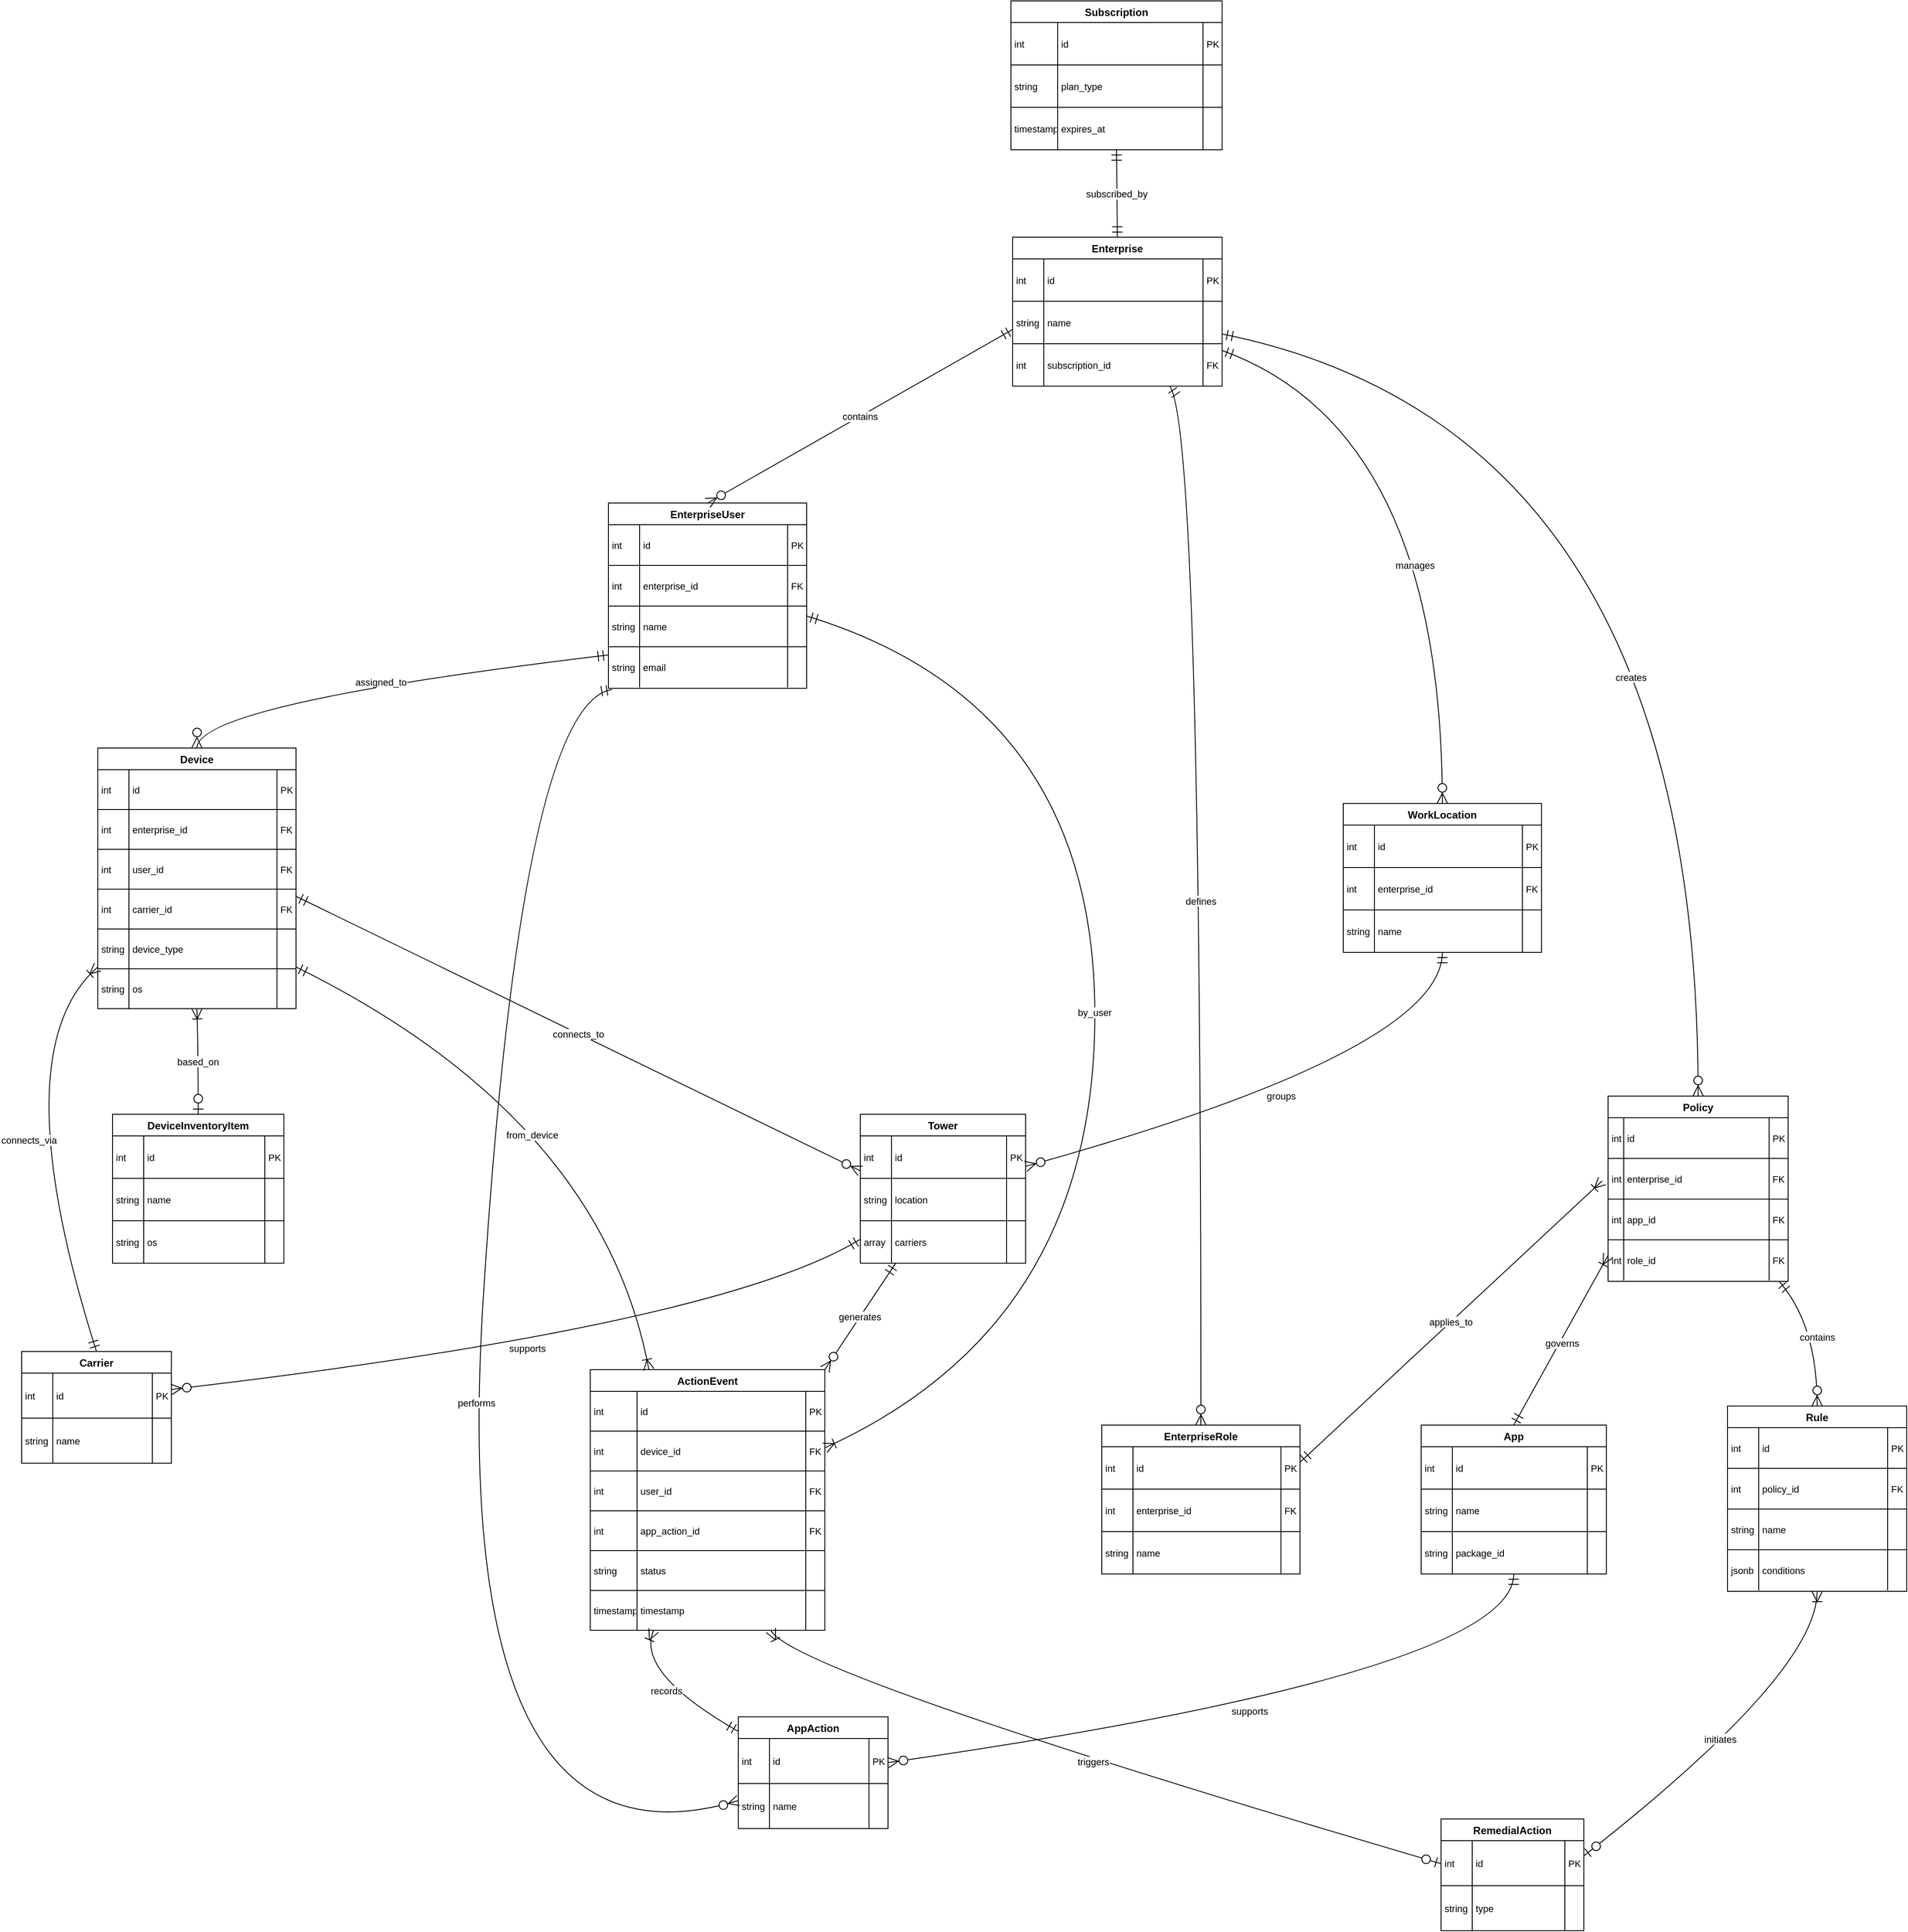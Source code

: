 <mxfile version="27.1.4">
  <diagram name="Page-1" id="UUririKufb1tcpx4QfYH">
    <mxGraphModel dx="2084" dy="1192" grid="1" gridSize="10" guides="1" tooltips="1" connect="1" arrows="1" fold="1" page="1" pageScale="1" pageWidth="1100" pageHeight="1700" math="0" shadow="0">
      <root>
        <mxCell id="0" />
        <mxCell id="1" parent="0" />
        <mxCell id="oB86rz4Y4QlZCWIwaVJf-244" value="Subscription" style="shape=table;startSize=25;container=1;collapsible=0;childLayout=tableLayout;fixedRows=1;rowLines=1;fontStyle=1;align=center;resizeLast=1;" vertex="1" parent="1">
          <mxGeometry x="1273" y="20" width="244" height="172" as="geometry" />
        </mxCell>
        <mxCell id="oB86rz4Y4QlZCWIwaVJf-245" style="shape=tableRow;horizontal=0;startSize=0;swimlaneHead=0;swimlaneBody=0;fillColor=none;collapsible=0;dropTarget=0;points=[[0,0.5],[1,0.5]];portConstraint=eastwest;top=0;left=0;right=0;bottom=0;" vertex="1" parent="oB86rz4Y4QlZCWIwaVJf-244">
          <mxGeometry y="25" width="244" height="49" as="geometry" />
        </mxCell>
        <mxCell id="oB86rz4Y4QlZCWIwaVJf-246" value="int" style="shape=partialRectangle;connectable=0;fillColor=none;top=0;left=0;bottom=0;right=0;align=left;spacingLeft=2;overflow=hidden;fontSize=11;" vertex="1" parent="oB86rz4Y4QlZCWIwaVJf-245">
          <mxGeometry width="54" height="49" as="geometry">
            <mxRectangle width="54" height="49" as="alternateBounds" />
          </mxGeometry>
        </mxCell>
        <mxCell id="oB86rz4Y4QlZCWIwaVJf-247" value="id" style="shape=partialRectangle;connectable=0;fillColor=none;top=0;left=0;bottom=0;right=0;align=left;spacingLeft=2;overflow=hidden;fontSize=11;" vertex="1" parent="oB86rz4Y4QlZCWIwaVJf-245">
          <mxGeometry x="54" width="168" height="49" as="geometry">
            <mxRectangle width="168" height="49" as="alternateBounds" />
          </mxGeometry>
        </mxCell>
        <mxCell id="oB86rz4Y4QlZCWIwaVJf-248" value="PK" style="shape=partialRectangle;connectable=0;fillColor=none;top=0;left=0;bottom=0;right=0;align=left;spacingLeft=2;overflow=hidden;fontSize=11;" vertex="1" parent="oB86rz4Y4QlZCWIwaVJf-245">
          <mxGeometry x="222" width="22" height="49" as="geometry">
            <mxRectangle width="22" height="49" as="alternateBounds" />
          </mxGeometry>
        </mxCell>
        <mxCell id="oB86rz4Y4QlZCWIwaVJf-249" style="shape=tableRow;horizontal=0;startSize=0;swimlaneHead=0;swimlaneBody=0;fillColor=none;collapsible=0;dropTarget=0;points=[[0,0.5],[1,0.5]];portConstraint=eastwest;top=0;left=0;right=0;bottom=0;" vertex="1" parent="oB86rz4Y4QlZCWIwaVJf-244">
          <mxGeometry y="74" width="244" height="49" as="geometry" />
        </mxCell>
        <mxCell id="oB86rz4Y4QlZCWIwaVJf-250" value="string" style="shape=partialRectangle;connectable=0;fillColor=none;top=0;left=0;bottom=0;right=0;align=left;spacingLeft=2;overflow=hidden;fontSize=11;" vertex="1" parent="oB86rz4Y4QlZCWIwaVJf-249">
          <mxGeometry width="54" height="49" as="geometry">
            <mxRectangle width="54" height="49" as="alternateBounds" />
          </mxGeometry>
        </mxCell>
        <mxCell id="oB86rz4Y4QlZCWIwaVJf-251" value="plan_type" style="shape=partialRectangle;connectable=0;fillColor=none;top=0;left=0;bottom=0;right=0;align=left;spacingLeft=2;overflow=hidden;fontSize=11;" vertex="1" parent="oB86rz4Y4QlZCWIwaVJf-249">
          <mxGeometry x="54" width="168" height="49" as="geometry">
            <mxRectangle width="168" height="49" as="alternateBounds" />
          </mxGeometry>
        </mxCell>
        <mxCell id="oB86rz4Y4QlZCWIwaVJf-252" value="" style="shape=partialRectangle;connectable=0;fillColor=none;top=0;left=0;bottom=0;right=0;align=left;spacingLeft=2;overflow=hidden;fontSize=11;" vertex="1" parent="oB86rz4Y4QlZCWIwaVJf-249">
          <mxGeometry x="222" width="22" height="49" as="geometry">
            <mxRectangle width="22" height="49" as="alternateBounds" />
          </mxGeometry>
        </mxCell>
        <mxCell id="oB86rz4Y4QlZCWIwaVJf-253" style="shape=tableRow;horizontal=0;startSize=0;swimlaneHead=0;swimlaneBody=0;fillColor=none;collapsible=0;dropTarget=0;points=[[0,0.5],[1,0.5]];portConstraint=eastwest;top=0;left=0;right=0;bottom=0;" vertex="1" parent="oB86rz4Y4QlZCWIwaVJf-244">
          <mxGeometry y="123" width="244" height="49" as="geometry" />
        </mxCell>
        <mxCell id="oB86rz4Y4QlZCWIwaVJf-254" value="timestamp" style="shape=partialRectangle;connectable=0;fillColor=none;top=0;left=0;bottom=0;right=0;align=left;spacingLeft=2;overflow=hidden;fontSize=11;" vertex="1" parent="oB86rz4Y4QlZCWIwaVJf-253">
          <mxGeometry width="54" height="49" as="geometry">
            <mxRectangle width="54" height="49" as="alternateBounds" />
          </mxGeometry>
        </mxCell>
        <mxCell id="oB86rz4Y4QlZCWIwaVJf-255" value="expires_at" style="shape=partialRectangle;connectable=0;fillColor=none;top=0;left=0;bottom=0;right=0;align=left;spacingLeft=2;overflow=hidden;fontSize=11;" vertex="1" parent="oB86rz4Y4QlZCWIwaVJf-253">
          <mxGeometry x="54" width="168" height="49" as="geometry">
            <mxRectangle width="168" height="49" as="alternateBounds" />
          </mxGeometry>
        </mxCell>
        <mxCell id="oB86rz4Y4QlZCWIwaVJf-256" value="" style="shape=partialRectangle;connectable=0;fillColor=none;top=0;left=0;bottom=0;right=0;align=left;spacingLeft=2;overflow=hidden;fontSize=11;" vertex="1" parent="oB86rz4Y4QlZCWIwaVJf-253">
          <mxGeometry x="222" width="22" height="49" as="geometry">
            <mxRectangle width="22" height="49" as="alternateBounds" />
          </mxGeometry>
        </mxCell>
        <mxCell id="oB86rz4Y4QlZCWIwaVJf-257" value="Enterprise" style="shape=table;startSize=25;container=1;collapsible=0;childLayout=tableLayout;fixedRows=1;rowLines=1;fontStyle=1;align=center;resizeLast=1;" vertex="1" parent="1">
          <mxGeometry x="1275" y="293" width="242" height="172" as="geometry" />
        </mxCell>
        <mxCell id="oB86rz4Y4QlZCWIwaVJf-258" style="shape=tableRow;horizontal=0;startSize=0;swimlaneHead=0;swimlaneBody=0;fillColor=none;collapsible=0;dropTarget=0;points=[[0,0.5],[1,0.5]];portConstraint=eastwest;top=0;left=0;right=0;bottom=0;" vertex="1" parent="oB86rz4Y4QlZCWIwaVJf-257">
          <mxGeometry y="25" width="242" height="49" as="geometry" />
        </mxCell>
        <mxCell id="oB86rz4Y4QlZCWIwaVJf-259" value="int" style="shape=partialRectangle;connectable=0;fillColor=none;top=0;left=0;bottom=0;right=0;align=left;spacingLeft=2;overflow=hidden;fontSize=11;" vertex="1" parent="oB86rz4Y4QlZCWIwaVJf-258">
          <mxGeometry width="36" height="49" as="geometry">
            <mxRectangle width="36" height="49" as="alternateBounds" />
          </mxGeometry>
        </mxCell>
        <mxCell id="oB86rz4Y4QlZCWIwaVJf-260" value="id" style="shape=partialRectangle;connectable=0;fillColor=none;top=0;left=0;bottom=0;right=0;align=left;spacingLeft=2;overflow=hidden;fontSize=11;" vertex="1" parent="oB86rz4Y4QlZCWIwaVJf-258">
          <mxGeometry x="36" width="184" height="49" as="geometry">
            <mxRectangle width="184" height="49" as="alternateBounds" />
          </mxGeometry>
        </mxCell>
        <mxCell id="oB86rz4Y4QlZCWIwaVJf-261" value="PK" style="shape=partialRectangle;connectable=0;fillColor=none;top=0;left=0;bottom=0;right=0;align=left;spacingLeft=2;overflow=hidden;fontSize=11;" vertex="1" parent="oB86rz4Y4QlZCWIwaVJf-258">
          <mxGeometry x="220" width="22" height="49" as="geometry">
            <mxRectangle width="22" height="49" as="alternateBounds" />
          </mxGeometry>
        </mxCell>
        <mxCell id="oB86rz4Y4QlZCWIwaVJf-262" style="shape=tableRow;horizontal=0;startSize=0;swimlaneHead=0;swimlaneBody=0;fillColor=none;collapsible=0;dropTarget=0;points=[[0,0.5],[1,0.5]];portConstraint=eastwest;top=0;left=0;right=0;bottom=0;" vertex="1" parent="oB86rz4Y4QlZCWIwaVJf-257">
          <mxGeometry y="74" width="242" height="49" as="geometry" />
        </mxCell>
        <mxCell id="oB86rz4Y4QlZCWIwaVJf-263" value="string" style="shape=partialRectangle;connectable=0;fillColor=none;top=0;left=0;bottom=0;right=0;align=left;spacingLeft=2;overflow=hidden;fontSize=11;" vertex="1" parent="oB86rz4Y4QlZCWIwaVJf-262">
          <mxGeometry width="36" height="49" as="geometry">
            <mxRectangle width="36" height="49" as="alternateBounds" />
          </mxGeometry>
        </mxCell>
        <mxCell id="oB86rz4Y4QlZCWIwaVJf-264" value="name" style="shape=partialRectangle;connectable=0;fillColor=none;top=0;left=0;bottom=0;right=0;align=left;spacingLeft=2;overflow=hidden;fontSize=11;" vertex="1" parent="oB86rz4Y4QlZCWIwaVJf-262">
          <mxGeometry x="36" width="184" height="49" as="geometry">
            <mxRectangle width="184" height="49" as="alternateBounds" />
          </mxGeometry>
        </mxCell>
        <mxCell id="oB86rz4Y4QlZCWIwaVJf-265" value="" style="shape=partialRectangle;connectable=0;fillColor=none;top=0;left=0;bottom=0;right=0;align=left;spacingLeft=2;overflow=hidden;fontSize=11;" vertex="1" parent="oB86rz4Y4QlZCWIwaVJf-262">
          <mxGeometry x="220" width="22" height="49" as="geometry">
            <mxRectangle width="22" height="49" as="alternateBounds" />
          </mxGeometry>
        </mxCell>
        <mxCell id="oB86rz4Y4QlZCWIwaVJf-266" style="shape=tableRow;horizontal=0;startSize=0;swimlaneHead=0;swimlaneBody=0;fillColor=none;collapsible=0;dropTarget=0;points=[[0,0.5],[1,0.5]];portConstraint=eastwest;top=0;left=0;right=0;bottom=0;" vertex="1" parent="oB86rz4Y4QlZCWIwaVJf-257">
          <mxGeometry y="123" width="242" height="49" as="geometry" />
        </mxCell>
        <mxCell id="oB86rz4Y4QlZCWIwaVJf-267" value="int" style="shape=partialRectangle;connectable=0;fillColor=none;top=0;left=0;bottom=0;right=0;align=left;spacingLeft=2;overflow=hidden;fontSize=11;" vertex="1" parent="oB86rz4Y4QlZCWIwaVJf-266">
          <mxGeometry width="36" height="49" as="geometry">
            <mxRectangle width="36" height="49" as="alternateBounds" />
          </mxGeometry>
        </mxCell>
        <mxCell id="oB86rz4Y4QlZCWIwaVJf-268" value="subscription_id" style="shape=partialRectangle;connectable=0;fillColor=none;top=0;left=0;bottom=0;right=0;align=left;spacingLeft=2;overflow=hidden;fontSize=11;" vertex="1" parent="oB86rz4Y4QlZCWIwaVJf-266">
          <mxGeometry x="36" width="184" height="49" as="geometry">
            <mxRectangle width="184" height="49" as="alternateBounds" />
          </mxGeometry>
        </mxCell>
        <mxCell id="oB86rz4Y4QlZCWIwaVJf-269" value="FK" style="shape=partialRectangle;connectable=0;fillColor=none;top=0;left=0;bottom=0;right=0;align=left;spacingLeft=2;overflow=hidden;fontSize=11;" vertex="1" parent="oB86rz4Y4QlZCWIwaVJf-266">
          <mxGeometry x="220" width="22" height="49" as="geometry">
            <mxRectangle width="22" height="49" as="alternateBounds" />
          </mxGeometry>
        </mxCell>
        <mxCell id="oB86rz4Y4QlZCWIwaVJf-270" value="EnterpriseUser" style="shape=table;startSize=25;container=1;collapsible=0;childLayout=tableLayout;fixedRows=1;rowLines=1;fontStyle=1;align=center;resizeLast=1;" vertex="1" parent="1">
          <mxGeometry x="808" y="600" width="229" height="214" as="geometry" />
        </mxCell>
        <mxCell id="oB86rz4Y4QlZCWIwaVJf-271" style="shape=tableRow;horizontal=0;startSize=0;swimlaneHead=0;swimlaneBody=0;fillColor=none;collapsible=0;dropTarget=0;points=[[0,0.5],[1,0.5]];portConstraint=eastwest;top=0;left=0;right=0;bottom=0;" vertex="1" parent="oB86rz4Y4QlZCWIwaVJf-270">
          <mxGeometry y="25" width="229" height="47" as="geometry" />
        </mxCell>
        <mxCell id="oB86rz4Y4QlZCWIwaVJf-272" value="int" style="shape=partialRectangle;connectable=0;fillColor=none;top=0;left=0;bottom=0;right=0;align=left;spacingLeft=2;overflow=hidden;fontSize=11;" vertex="1" parent="oB86rz4Y4QlZCWIwaVJf-271">
          <mxGeometry width="36" height="47" as="geometry">
            <mxRectangle width="36" height="47" as="alternateBounds" />
          </mxGeometry>
        </mxCell>
        <mxCell id="oB86rz4Y4QlZCWIwaVJf-273" value="id" style="shape=partialRectangle;connectable=0;fillColor=none;top=0;left=0;bottom=0;right=0;align=left;spacingLeft=2;overflow=hidden;fontSize=11;" vertex="1" parent="oB86rz4Y4QlZCWIwaVJf-271">
          <mxGeometry x="36" width="171" height="47" as="geometry">
            <mxRectangle width="171" height="47" as="alternateBounds" />
          </mxGeometry>
        </mxCell>
        <mxCell id="oB86rz4Y4QlZCWIwaVJf-274" value="PK" style="shape=partialRectangle;connectable=0;fillColor=none;top=0;left=0;bottom=0;right=0;align=left;spacingLeft=2;overflow=hidden;fontSize=11;" vertex="1" parent="oB86rz4Y4QlZCWIwaVJf-271">
          <mxGeometry x="207" width="22" height="47" as="geometry">
            <mxRectangle width="22" height="47" as="alternateBounds" />
          </mxGeometry>
        </mxCell>
        <mxCell id="oB86rz4Y4QlZCWIwaVJf-275" style="shape=tableRow;horizontal=0;startSize=0;swimlaneHead=0;swimlaneBody=0;fillColor=none;collapsible=0;dropTarget=0;points=[[0,0.5],[1,0.5]];portConstraint=eastwest;top=0;left=0;right=0;bottom=0;" vertex="1" parent="oB86rz4Y4QlZCWIwaVJf-270">
          <mxGeometry y="72" width="229" height="47" as="geometry" />
        </mxCell>
        <mxCell id="oB86rz4Y4QlZCWIwaVJf-276" value="int" style="shape=partialRectangle;connectable=0;fillColor=none;top=0;left=0;bottom=0;right=0;align=left;spacingLeft=2;overflow=hidden;fontSize=11;" vertex="1" parent="oB86rz4Y4QlZCWIwaVJf-275">
          <mxGeometry width="36" height="47" as="geometry">
            <mxRectangle width="36" height="47" as="alternateBounds" />
          </mxGeometry>
        </mxCell>
        <mxCell id="oB86rz4Y4QlZCWIwaVJf-277" value="enterprise_id" style="shape=partialRectangle;connectable=0;fillColor=none;top=0;left=0;bottom=0;right=0;align=left;spacingLeft=2;overflow=hidden;fontSize=11;" vertex="1" parent="oB86rz4Y4QlZCWIwaVJf-275">
          <mxGeometry x="36" width="171" height="47" as="geometry">
            <mxRectangle width="171" height="47" as="alternateBounds" />
          </mxGeometry>
        </mxCell>
        <mxCell id="oB86rz4Y4QlZCWIwaVJf-278" value="FK" style="shape=partialRectangle;connectable=0;fillColor=none;top=0;left=0;bottom=0;right=0;align=left;spacingLeft=2;overflow=hidden;fontSize=11;" vertex="1" parent="oB86rz4Y4QlZCWIwaVJf-275">
          <mxGeometry x="207" width="22" height="47" as="geometry">
            <mxRectangle width="22" height="47" as="alternateBounds" />
          </mxGeometry>
        </mxCell>
        <mxCell id="oB86rz4Y4QlZCWIwaVJf-279" style="shape=tableRow;horizontal=0;startSize=0;swimlaneHead=0;swimlaneBody=0;fillColor=none;collapsible=0;dropTarget=0;points=[[0,0.5],[1,0.5]];portConstraint=eastwest;top=0;left=0;right=0;bottom=0;" vertex="1" parent="oB86rz4Y4QlZCWIwaVJf-270">
          <mxGeometry y="119" width="229" height="47" as="geometry" />
        </mxCell>
        <mxCell id="oB86rz4Y4QlZCWIwaVJf-280" value="string" style="shape=partialRectangle;connectable=0;fillColor=none;top=0;left=0;bottom=0;right=0;align=left;spacingLeft=2;overflow=hidden;fontSize=11;" vertex="1" parent="oB86rz4Y4QlZCWIwaVJf-279">
          <mxGeometry width="36" height="47" as="geometry">
            <mxRectangle width="36" height="47" as="alternateBounds" />
          </mxGeometry>
        </mxCell>
        <mxCell id="oB86rz4Y4QlZCWIwaVJf-281" value="name" style="shape=partialRectangle;connectable=0;fillColor=none;top=0;left=0;bottom=0;right=0;align=left;spacingLeft=2;overflow=hidden;fontSize=11;" vertex="1" parent="oB86rz4Y4QlZCWIwaVJf-279">
          <mxGeometry x="36" width="171" height="47" as="geometry">
            <mxRectangle width="171" height="47" as="alternateBounds" />
          </mxGeometry>
        </mxCell>
        <mxCell id="oB86rz4Y4QlZCWIwaVJf-282" value="" style="shape=partialRectangle;connectable=0;fillColor=none;top=0;left=0;bottom=0;right=0;align=left;spacingLeft=2;overflow=hidden;fontSize=11;" vertex="1" parent="oB86rz4Y4QlZCWIwaVJf-279">
          <mxGeometry x="207" width="22" height="47" as="geometry">
            <mxRectangle width="22" height="47" as="alternateBounds" />
          </mxGeometry>
        </mxCell>
        <mxCell id="oB86rz4Y4QlZCWIwaVJf-283" style="shape=tableRow;horizontal=0;startSize=0;swimlaneHead=0;swimlaneBody=0;fillColor=none;collapsible=0;dropTarget=0;points=[[0,0.5],[1,0.5]];portConstraint=eastwest;top=0;left=0;right=0;bottom=0;" vertex="1" parent="oB86rz4Y4QlZCWIwaVJf-270">
          <mxGeometry y="166" width="229" height="47" as="geometry" />
        </mxCell>
        <mxCell id="oB86rz4Y4QlZCWIwaVJf-284" value="string" style="shape=partialRectangle;connectable=0;fillColor=none;top=0;left=0;bottom=0;right=0;align=left;spacingLeft=2;overflow=hidden;fontSize=11;" vertex="1" parent="oB86rz4Y4QlZCWIwaVJf-283">
          <mxGeometry width="36" height="47" as="geometry">
            <mxRectangle width="36" height="47" as="alternateBounds" />
          </mxGeometry>
        </mxCell>
        <mxCell id="oB86rz4Y4QlZCWIwaVJf-285" value="email" style="shape=partialRectangle;connectable=0;fillColor=none;top=0;left=0;bottom=0;right=0;align=left;spacingLeft=2;overflow=hidden;fontSize=11;" vertex="1" parent="oB86rz4Y4QlZCWIwaVJf-283">
          <mxGeometry x="36" width="171" height="47" as="geometry">
            <mxRectangle width="171" height="47" as="alternateBounds" />
          </mxGeometry>
        </mxCell>
        <mxCell id="oB86rz4Y4QlZCWIwaVJf-286" value="" style="shape=partialRectangle;connectable=0;fillColor=none;top=0;left=0;bottom=0;right=0;align=left;spacingLeft=2;overflow=hidden;fontSize=11;" vertex="1" parent="oB86rz4Y4QlZCWIwaVJf-283">
          <mxGeometry x="207" width="22" height="47" as="geometry">
            <mxRectangle width="22" height="47" as="alternateBounds" />
          </mxGeometry>
        </mxCell>
        <mxCell id="oB86rz4Y4QlZCWIwaVJf-287" value="EnterpriseRole" style="shape=table;startSize=25;container=1;collapsible=0;childLayout=tableLayout;fixedRows=1;rowLines=1;fontStyle=1;align=center;resizeLast=1;" vertex="1" parent="1">
          <mxGeometry x="1378" y="1665" width="229" height="172" as="geometry" />
        </mxCell>
        <mxCell id="oB86rz4Y4QlZCWIwaVJf-288" style="shape=tableRow;horizontal=0;startSize=0;swimlaneHead=0;swimlaneBody=0;fillColor=none;collapsible=0;dropTarget=0;points=[[0,0.5],[1,0.5]];portConstraint=eastwest;top=0;left=0;right=0;bottom=0;" vertex="1" parent="oB86rz4Y4QlZCWIwaVJf-287">
          <mxGeometry y="25" width="229" height="49" as="geometry" />
        </mxCell>
        <mxCell id="oB86rz4Y4QlZCWIwaVJf-289" value="int" style="shape=partialRectangle;connectable=0;fillColor=none;top=0;left=0;bottom=0;right=0;align=left;spacingLeft=2;overflow=hidden;fontSize=11;" vertex="1" parent="oB86rz4Y4QlZCWIwaVJf-288">
          <mxGeometry width="36" height="49" as="geometry">
            <mxRectangle width="36" height="49" as="alternateBounds" />
          </mxGeometry>
        </mxCell>
        <mxCell id="oB86rz4Y4QlZCWIwaVJf-290" value="id" style="shape=partialRectangle;connectable=0;fillColor=none;top=0;left=0;bottom=0;right=0;align=left;spacingLeft=2;overflow=hidden;fontSize=11;" vertex="1" parent="oB86rz4Y4QlZCWIwaVJf-288">
          <mxGeometry x="36" width="171" height="49" as="geometry">
            <mxRectangle width="171" height="49" as="alternateBounds" />
          </mxGeometry>
        </mxCell>
        <mxCell id="oB86rz4Y4QlZCWIwaVJf-291" value="PK" style="shape=partialRectangle;connectable=0;fillColor=none;top=0;left=0;bottom=0;right=0;align=left;spacingLeft=2;overflow=hidden;fontSize=11;" vertex="1" parent="oB86rz4Y4QlZCWIwaVJf-288">
          <mxGeometry x="207" width="22" height="49" as="geometry">
            <mxRectangle width="22" height="49" as="alternateBounds" />
          </mxGeometry>
        </mxCell>
        <mxCell id="oB86rz4Y4QlZCWIwaVJf-292" style="shape=tableRow;horizontal=0;startSize=0;swimlaneHead=0;swimlaneBody=0;fillColor=none;collapsible=0;dropTarget=0;points=[[0,0.5],[1,0.5]];portConstraint=eastwest;top=0;left=0;right=0;bottom=0;" vertex="1" parent="oB86rz4Y4QlZCWIwaVJf-287">
          <mxGeometry y="74" width="229" height="49" as="geometry" />
        </mxCell>
        <mxCell id="oB86rz4Y4QlZCWIwaVJf-293" value="int" style="shape=partialRectangle;connectable=0;fillColor=none;top=0;left=0;bottom=0;right=0;align=left;spacingLeft=2;overflow=hidden;fontSize=11;" vertex="1" parent="oB86rz4Y4QlZCWIwaVJf-292">
          <mxGeometry width="36" height="49" as="geometry">
            <mxRectangle width="36" height="49" as="alternateBounds" />
          </mxGeometry>
        </mxCell>
        <mxCell id="oB86rz4Y4QlZCWIwaVJf-294" value="enterprise_id" style="shape=partialRectangle;connectable=0;fillColor=none;top=0;left=0;bottom=0;right=0;align=left;spacingLeft=2;overflow=hidden;fontSize=11;" vertex="1" parent="oB86rz4Y4QlZCWIwaVJf-292">
          <mxGeometry x="36" width="171" height="49" as="geometry">
            <mxRectangle width="171" height="49" as="alternateBounds" />
          </mxGeometry>
        </mxCell>
        <mxCell id="oB86rz4Y4QlZCWIwaVJf-295" value="FK" style="shape=partialRectangle;connectable=0;fillColor=none;top=0;left=0;bottom=0;right=0;align=left;spacingLeft=2;overflow=hidden;fontSize=11;" vertex="1" parent="oB86rz4Y4QlZCWIwaVJf-292">
          <mxGeometry x="207" width="22" height="49" as="geometry">
            <mxRectangle width="22" height="49" as="alternateBounds" />
          </mxGeometry>
        </mxCell>
        <mxCell id="oB86rz4Y4QlZCWIwaVJf-296" style="shape=tableRow;horizontal=0;startSize=0;swimlaneHead=0;swimlaneBody=0;fillColor=none;collapsible=0;dropTarget=0;points=[[0,0.5],[1,0.5]];portConstraint=eastwest;top=0;left=0;right=0;bottom=0;" vertex="1" parent="oB86rz4Y4QlZCWIwaVJf-287">
          <mxGeometry y="123" width="229" height="49" as="geometry" />
        </mxCell>
        <mxCell id="oB86rz4Y4QlZCWIwaVJf-297" value="string" style="shape=partialRectangle;connectable=0;fillColor=none;top=0;left=0;bottom=0;right=0;align=left;spacingLeft=2;overflow=hidden;fontSize=11;" vertex="1" parent="oB86rz4Y4QlZCWIwaVJf-296">
          <mxGeometry width="36" height="49" as="geometry">
            <mxRectangle width="36" height="49" as="alternateBounds" />
          </mxGeometry>
        </mxCell>
        <mxCell id="oB86rz4Y4QlZCWIwaVJf-298" value="name" style="shape=partialRectangle;connectable=0;fillColor=none;top=0;left=0;bottom=0;right=0;align=left;spacingLeft=2;overflow=hidden;fontSize=11;" vertex="1" parent="oB86rz4Y4QlZCWIwaVJf-296">
          <mxGeometry x="36" width="171" height="49" as="geometry">
            <mxRectangle width="171" height="49" as="alternateBounds" />
          </mxGeometry>
        </mxCell>
        <mxCell id="oB86rz4Y4QlZCWIwaVJf-299" value="" style="shape=partialRectangle;connectable=0;fillColor=none;top=0;left=0;bottom=0;right=0;align=left;spacingLeft=2;overflow=hidden;fontSize=11;" vertex="1" parent="oB86rz4Y4QlZCWIwaVJf-296">
          <mxGeometry x="207" width="22" height="49" as="geometry">
            <mxRectangle width="22" height="49" as="alternateBounds" />
          </mxGeometry>
        </mxCell>
        <mxCell id="oB86rz4Y4QlZCWIwaVJf-300" value="WorkLocation" style="shape=table;startSize=25;container=1;collapsible=0;childLayout=tableLayout;fixedRows=1;rowLines=1;fontStyle=1;align=center;resizeLast=1;" vertex="1" parent="1">
          <mxGeometry x="1657" y="947" width="229" height="172" as="geometry" />
        </mxCell>
        <mxCell id="oB86rz4Y4QlZCWIwaVJf-301" style="shape=tableRow;horizontal=0;startSize=0;swimlaneHead=0;swimlaneBody=0;fillColor=none;collapsible=0;dropTarget=0;points=[[0,0.5],[1,0.5]];portConstraint=eastwest;top=0;left=0;right=0;bottom=0;" vertex="1" parent="oB86rz4Y4QlZCWIwaVJf-300">
          <mxGeometry y="25" width="229" height="49" as="geometry" />
        </mxCell>
        <mxCell id="oB86rz4Y4QlZCWIwaVJf-302" value="int" style="shape=partialRectangle;connectable=0;fillColor=none;top=0;left=0;bottom=0;right=0;align=left;spacingLeft=2;overflow=hidden;fontSize=11;" vertex="1" parent="oB86rz4Y4QlZCWIwaVJf-301">
          <mxGeometry width="36" height="49" as="geometry">
            <mxRectangle width="36" height="49" as="alternateBounds" />
          </mxGeometry>
        </mxCell>
        <mxCell id="oB86rz4Y4QlZCWIwaVJf-303" value="id" style="shape=partialRectangle;connectable=0;fillColor=none;top=0;left=0;bottom=0;right=0;align=left;spacingLeft=2;overflow=hidden;fontSize=11;" vertex="1" parent="oB86rz4Y4QlZCWIwaVJf-301">
          <mxGeometry x="36" width="171" height="49" as="geometry">
            <mxRectangle width="171" height="49" as="alternateBounds" />
          </mxGeometry>
        </mxCell>
        <mxCell id="oB86rz4Y4QlZCWIwaVJf-304" value="PK" style="shape=partialRectangle;connectable=0;fillColor=none;top=0;left=0;bottom=0;right=0;align=left;spacingLeft=2;overflow=hidden;fontSize=11;" vertex="1" parent="oB86rz4Y4QlZCWIwaVJf-301">
          <mxGeometry x="207" width="22" height="49" as="geometry">
            <mxRectangle width="22" height="49" as="alternateBounds" />
          </mxGeometry>
        </mxCell>
        <mxCell id="oB86rz4Y4QlZCWIwaVJf-305" style="shape=tableRow;horizontal=0;startSize=0;swimlaneHead=0;swimlaneBody=0;fillColor=none;collapsible=0;dropTarget=0;points=[[0,0.5],[1,0.5]];portConstraint=eastwest;top=0;left=0;right=0;bottom=0;" vertex="1" parent="oB86rz4Y4QlZCWIwaVJf-300">
          <mxGeometry y="74" width="229" height="49" as="geometry" />
        </mxCell>
        <mxCell id="oB86rz4Y4QlZCWIwaVJf-306" value="int" style="shape=partialRectangle;connectable=0;fillColor=none;top=0;left=0;bottom=0;right=0;align=left;spacingLeft=2;overflow=hidden;fontSize=11;" vertex="1" parent="oB86rz4Y4QlZCWIwaVJf-305">
          <mxGeometry width="36" height="49" as="geometry">
            <mxRectangle width="36" height="49" as="alternateBounds" />
          </mxGeometry>
        </mxCell>
        <mxCell id="oB86rz4Y4QlZCWIwaVJf-307" value="enterprise_id" style="shape=partialRectangle;connectable=0;fillColor=none;top=0;left=0;bottom=0;right=0;align=left;spacingLeft=2;overflow=hidden;fontSize=11;" vertex="1" parent="oB86rz4Y4QlZCWIwaVJf-305">
          <mxGeometry x="36" width="171" height="49" as="geometry">
            <mxRectangle width="171" height="49" as="alternateBounds" />
          </mxGeometry>
        </mxCell>
        <mxCell id="oB86rz4Y4QlZCWIwaVJf-308" value="FK" style="shape=partialRectangle;connectable=0;fillColor=none;top=0;left=0;bottom=0;right=0;align=left;spacingLeft=2;overflow=hidden;fontSize=11;" vertex="1" parent="oB86rz4Y4QlZCWIwaVJf-305">
          <mxGeometry x="207" width="22" height="49" as="geometry">
            <mxRectangle width="22" height="49" as="alternateBounds" />
          </mxGeometry>
        </mxCell>
        <mxCell id="oB86rz4Y4QlZCWIwaVJf-309" style="shape=tableRow;horizontal=0;startSize=0;swimlaneHead=0;swimlaneBody=0;fillColor=none;collapsible=0;dropTarget=0;points=[[0,0.5],[1,0.5]];portConstraint=eastwest;top=0;left=0;right=0;bottom=0;" vertex="1" parent="oB86rz4Y4QlZCWIwaVJf-300">
          <mxGeometry y="123" width="229" height="49" as="geometry" />
        </mxCell>
        <mxCell id="oB86rz4Y4QlZCWIwaVJf-310" value="string" style="shape=partialRectangle;connectable=0;fillColor=none;top=0;left=0;bottom=0;right=0;align=left;spacingLeft=2;overflow=hidden;fontSize=11;" vertex="1" parent="oB86rz4Y4QlZCWIwaVJf-309">
          <mxGeometry width="36" height="49" as="geometry">
            <mxRectangle width="36" height="49" as="alternateBounds" />
          </mxGeometry>
        </mxCell>
        <mxCell id="oB86rz4Y4QlZCWIwaVJf-311" value="name" style="shape=partialRectangle;connectable=0;fillColor=none;top=0;left=0;bottom=0;right=0;align=left;spacingLeft=2;overflow=hidden;fontSize=11;" vertex="1" parent="oB86rz4Y4QlZCWIwaVJf-309">
          <mxGeometry x="36" width="171" height="49" as="geometry">
            <mxRectangle width="171" height="49" as="alternateBounds" />
          </mxGeometry>
        </mxCell>
        <mxCell id="oB86rz4Y4QlZCWIwaVJf-312" value="" style="shape=partialRectangle;connectable=0;fillColor=none;top=0;left=0;bottom=0;right=0;align=left;spacingLeft=2;overflow=hidden;fontSize=11;" vertex="1" parent="oB86rz4Y4QlZCWIwaVJf-309">
          <mxGeometry x="207" width="22" height="49" as="geometry">
            <mxRectangle width="22" height="49" as="alternateBounds" />
          </mxGeometry>
        </mxCell>
        <mxCell id="oB86rz4Y4QlZCWIwaVJf-313" value="Device" style="shape=table;startSize=25;container=1;collapsible=0;childLayout=tableLayout;fixedRows=1;rowLines=1;fontStyle=1;align=center;resizeLast=1;" vertex="1" parent="1">
          <mxGeometry x="218" y="883" width="229" height="301" as="geometry" />
        </mxCell>
        <mxCell id="oB86rz4Y4QlZCWIwaVJf-314" style="shape=tableRow;horizontal=0;startSize=0;swimlaneHead=0;swimlaneBody=0;fillColor=none;collapsible=0;dropTarget=0;points=[[0,0.5],[1,0.5]];portConstraint=eastwest;top=0;left=0;right=0;bottom=0;" vertex="1" parent="oB86rz4Y4QlZCWIwaVJf-313">
          <mxGeometry y="25" width="229" height="46" as="geometry" />
        </mxCell>
        <mxCell id="oB86rz4Y4QlZCWIwaVJf-315" value="int" style="shape=partialRectangle;connectable=0;fillColor=none;top=0;left=0;bottom=0;right=0;align=left;spacingLeft=2;overflow=hidden;fontSize=11;" vertex="1" parent="oB86rz4Y4QlZCWIwaVJf-314">
          <mxGeometry width="36" height="46" as="geometry">
            <mxRectangle width="36" height="46" as="alternateBounds" />
          </mxGeometry>
        </mxCell>
        <mxCell id="oB86rz4Y4QlZCWIwaVJf-316" value="id" style="shape=partialRectangle;connectable=0;fillColor=none;top=0;left=0;bottom=0;right=0;align=left;spacingLeft=2;overflow=hidden;fontSize=11;" vertex="1" parent="oB86rz4Y4QlZCWIwaVJf-314">
          <mxGeometry x="36" width="171" height="46" as="geometry">
            <mxRectangle width="171" height="46" as="alternateBounds" />
          </mxGeometry>
        </mxCell>
        <mxCell id="oB86rz4Y4QlZCWIwaVJf-317" value="PK" style="shape=partialRectangle;connectable=0;fillColor=none;top=0;left=0;bottom=0;right=0;align=left;spacingLeft=2;overflow=hidden;fontSize=11;" vertex="1" parent="oB86rz4Y4QlZCWIwaVJf-314">
          <mxGeometry x="207" width="22" height="46" as="geometry">
            <mxRectangle width="22" height="46" as="alternateBounds" />
          </mxGeometry>
        </mxCell>
        <mxCell id="oB86rz4Y4QlZCWIwaVJf-318" style="shape=tableRow;horizontal=0;startSize=0;swimlaneHead=0;swimlaneBody=0;fillColor=none;collapsible=0;dropTarget=0;points=[[0,0.5],[1,0.5]];portConstraint=eastwest;top=0;left=0;right=0;bottom=0;" vertex="1" parent="oB86rz4Y4QlZCWIwaVJf-313">
          <mxGeometry y="71" width="229" height="46" as="geometry" />
        </mxCell>
        <mxCell id="oB86rz4Y4QlZCWIwaVJf-319" value="int" style="shape=partialRectangle;connectable=0;fillColor=none;top=0;left=0;bottom=0;right=0;align=left;spacingLeft=2;overflow=hidden;fontSize=11;" vertex="1" parent="oB86rz4Y4QlZCWIwaVJf-318">
          <mxGeometry width="36" height="46" as="geometry">
            <mxRectangle width="36" height="46" as="alternateBounds" />
          </mxGeometry>
        </mxCell>
        <mxCell id="oB86rz4Y4QlZCWIwaVJf-320" value="enterprise_id" style="shape=partialRectangle;connectable=0;fillColor=none;top=0;left=0;bottom=0;right=0;align=left;spacingLeft=2;overflow=hidden;fontSize=11;" vertex="1" parent="oB86rz4Y4QlZCWIwaVJf-318">
          <mxGeometry x="36" width="171" height="46" as="geometry">
            <mxRectangle width="171" height="46" as="alternateBounds" />
          </mxGeometry>
        </mxCell>
        <mxCell id="oB86rz4Y4QlZCWIwaVJf-321" value="FK" style="shape=partialRectangle;connectable=0;fillColor=none;top=0;left=0;bottom=0;right=0;align=left;spacingLeft=2;overflow=hidden;fontSize=11;" vertex="1" parent="oB86rz4Y4QlZCWIwaVJf-318">
          <mxGeometry x="207" width="22" height="46" as="geometry">
            <mxRectangle width="22" height="46" as="alternateBounds" />
          </mxGeometry>
        </mxCell>
        <mxCell id="oB86rz4Y4QlZCWIwaVJf-322" style="shape=tableRow;horizontal=0;startSize=0;swimlaneHead=0;swimlaneBody=0;fillColor=none;collapsible=0;dropTarget=0;points=[[0,0.5],[1,0.5]];portConstraint=eastwest;top=0;left=0;right=0;bottom=0;" vertex="1" parent="oB86rz4Y4QlZCWIwaVJf-313">
          <mxGeometry y="117" width="229" height="46" as="geometry" />
        </mxCell>
        <mxCell id="oB86rz4Y4QlZCWIwaVJf-323" value="int" style="shape=partialRectangle;connectable=0;fillColor=none;top=0;left=0;bottom=0;right=0;align=left;spacingLeft=2;overflow=hidden;fontSize=11;" vertex="1" parent="oB86rz4Y4QlZCWIwaVJf-322">
          <mxGeometry width="36" height="46" as="geometry">
            <mxRectangle width="36" height="46" as="alternateBounds" />
          </mxGeometry>
        </mxCell>
        <mxCell id="oB86rz4Y4QlZCWIwaVJf-324" value="user_id" style="shape=partialRectangle;connectable=0;fillColor=none;top=0;left=0;bottom=0;right=0;align=left;spacingLeft=2;overflow=hidden;fontSize=11;" vertex="1" parent="oB86rz4Y4QlZCWIwaVJf-322">
          <mxGeometry x="36" width="171" height="46" as="geometry">
            <mxRectangle width="171" height="46" as="alternateBounds" />
          </mxGeometry>
        </mxCell>
        <mxCell id="oB86rz4Y4QlZCWIwaVJf-325" value="FK" style="shape=partialRectangle;connectable=0;fillColor=none;top=0;left=0;bottom=0;right=0;align=left;spacingLeft=2;overflow=hidden;fontSize=11;" vertex="1" parent="oB86rz4Y4QlZCWIwaVJf-322">
          <mxGeometry x="207" width="22" height="46" as="geometry">
            <mxRectangle width="22" height="46" as="alternateBounds" />
          </mxGeometry>
        </mxCell>
        <mxCell id="oB86rz4Y4QlZCWIwaVJf-326" style="shape=tableRow;horizontal=0;startSize=0;swimlaneHead=0;swimlaneBody=0;fillColor=none;collapsible=0;dropTarget=0;points=[[0,0.5],[1,0.5]];portConstraint=eastwest;top=0;left=0;right=0;bottom=0;" vertex="1" parent="oB86rz4Y4QlZCWIwaVJf-313">
          <mxGeometry y="163" width="229" height="46" as="geometry" />
        </mxCell>
        <mxCell id="oB86rz4Y4QlZCWIwaVJf-327" value="int" style="shape=partialRectangle;connectable=0;fillColor=none;top=0;left=0;bottom=0;right=0;align=left;spacingLeft=2;overflow=hidden;fontSize=11;" vertex="1" parent="oB86rz4Y4QlZCWIwaVJf-326">
          <mxGeometry width="36" height="46" as="geometry">
            <mxRectangle width="36" height="46" as="alternateBounds" />
          </mxGeometry>
        </mxCell>
        <mxCell id="oB86rz4Y4QlZCWIwaVJf-328" value="carrier_id" style="shape=partialRectangle;connectable=0;fillColor=none;top=0;left=0;bottom=0;right=0;align=left;spacingLeft=2;overflow=hidden;fontSize=11;" vertex="1" parent="oB86rz4Y4QlZCWIwaVJf-326">
          <mxGeometry x="36" width="171" height="46" as="geometry">
            <mxRectangle width="171" height="46" as="alternateBounds" />
          </mxGeometry>
        </mxCell>
        <mxCell id="oB86rz4Y4QlZCWIwaVJf-329" value="FK" style="shape=partialRectangle;connectable=0;fillColor=none;top=0;left=0;bottom=0;right=0;align=left;spacingLeft=2;overflow=hidden;fontSize=11;" vertex="1" parent="oB86rz4Y4QlZCWIwaVJf-326">
          <mxGeometry x="207" width="22" height="46" as="geometry">
            <mxRectangle width="22" height="46" as="alternateBounds" />
          </mxGeometry>
        </mxCell>
        <mxCell id="oB86rz4Y4QlZCWIwaVJf-330" style="shape=tableRow;horizontal=0;startSize=0;swimlaneHead=0;swimlaneBody=0;fillColor=none;collapsible=0;dropTarget=0;points=[[0,0.5],[1,0.5]];portConstraint=eastwest;top=0;left=0;right=0;bottom=0;" vertex="1" parent="oB86rz4Y4QlZCWIwaVJf-313">
          <mxGeometry y="209" width="229" height="46" as="geometry" />
        </mxCell>
        <mxCell id="oB86rz4Y4QlZCWIwaVJf-331" value="string" style="shape=partialRectangle;connectable=0;fillColor=none;top=0;left=0;bottom=0;right=0;align=left;spacingLeft=2;overflow=hidden;fontSize=11;" vertex="1" parent="oB86rz4Y4QlZCWIwaVJf-330">
          <mxGeometry width="36" height="46" as="geometry">
            <mxRectangle width="36" height="46" as="alternateBounds" />
          </mxGeometry>
        </mxCell>
        <mxCell id="oB86rz4Y4QlZCWIwaVJf-332" value="device_type" style="shape=partialRectangle;connectable=0;fillColor=none;top=0;left=0;bottom=0;right=0;align=left;spacingLeft=2;overflow=hidden;fontSize=11;" vertex="1" parent="oB86rz4Y4QlZCWIwaVJf-330">
          <mxGeometry x="36" width="171" height="46" as="geometry">
            <mxRectangle width="171" height="46" as="alternateBounds" />
          </mxGeometry>
        </mxCell>
        <mxCell id="oB86rz4Y4QlZCWIwaVJf-333" value="" style="shape=partialRectangle;connectable=0;fillColor=none;top=0;left=0;bottom=0;right=0;align=left;spacingLeft=2;overflow=hidden;fontSize=11;" vertex="1" parent="oB86rz4Y4QlZCWIwaVJf-330">
          <mxGeometry x="207" width="22" height="46" as="geometry">
            <mxRectangle width="22" height="46" as="alternateBounds" />
          </mxGeometry>
        </mxCell>
        <mxCell id="oB86rz4Y4QlZCWIwaVJf-334" style="shape=tableRow;horizontal=0;startSize=0;swimlaneHead=0;swimlaneBody=0;fillColor=none;collapsible=0;dropTarget=0;points=[[0,0.5],[1,0.5]];portConstraint=eastwest;top=0;left=0;right=0;bottom=0;" vertex="1" parent="oB86rz4Y4QlZCWIwaVJf-313">
          <mxGeometry y="255" width="229" height="46" as="geometry" />
        </mxCell>
        <mxCell id="oB86rz4Y4QlZCWIwaVJf-335" value="string" style="shape=partialRectangle;connectable=0;fillColor=none;top=0;left=0;bottom=0;right=0;align=left;spacingLeft=2;overflow=hidden;fontSize=11;" vertex="1" parent="oB86rz4Y4QlZCWIwaVJf-334">
          <mxGeometry width="36" height="46" as="geometry">
            <mxRectangle width="36" height="46" as="alternateBounds" />
          </mxGeometry>
        </mxCell>
        <mxCell id="oB86rz4Y4QlZCWIwaVJf-336" value="os" style="shape=partialRectangle;connectable=0;fillColor=none;top=0;left=0;bottom=0;right=0;align=left;spacingLeft=2;overflow=hidden;fontSize=11;" vertex="1" parent="oB86rz4Y4QlZCWIwaVJf-334">
          <mxGeometry x="36" width="171" height="46" as="geometry">
            <mxRectangle width="171" height="46" as="alternateBounds" />
          </mxGeometry>
        </mxCell>
        <mxCell id="oB86rz4Y4QlZCWIwaVJf-337" value="" style="shape=partialRectangle;connectable=0;fillColor=none;top=0;left=0;bottom=0;right=0;align=left;spacingLeft=2;overflow=hidden;fontSize=11;" vertex="1" parent="oB86rz4Y4QlZCWIwaVJf-334">
          <mxGeometry x="207" width="22" height="46" as="geometry">
            <mxRectangle width="22" height="46" as="alternateBounds" />
          </mxGeometry>
        </mxCell>
        <mxCell id="oB86rz4Y4QlZCWIwaVJf-338" value="Carrier" style="shape=table;startSize=25;container=1;collapsible=0;childLayout=tableLayout;fixedRows=1;rowLines=1;fontStyle=1;align=center;resizeLast=1;" vertex="1" parent="1">
          <mxGeometry x="130" y="1580" width="173" height="129" as="geometry" />
        </mxCell>
        <mxCell id="oB86rz4Y4QlZCWIwaVJf-339" style="shape=tableRow;horizontal=0;startSize=0;swimlaneHead=0;swimlaneBody=0;fillColor=none;collapsible=0;dropTarget=0;points=[[0,0.5],[1,0.5]];portConstraint=eastwest;top=0;left=0;right=0;bottom=0;" vertex="1" parent="oB86rz4Y4QlZCWIwaVJf-338">
          <mxGeometry y="25" width="173" height="52" as="geometry" />
        </mxCell>
        <mxCell id="oB86rz4Y4QlZCWIwaVJf-340" value="int" style="shape=partialRectangle;connectable=0;fillColor=none;top=0;left=0;bottom=0;right=0;align=left;spacingLeft=2;overflow=hidden;fontSize=11;" vertex="1" parent="oB86rz4Y4QlZCWIwaVJf-339">
          <mxGeometry width="36" height="52" as="geometry">
            <mxRectangle width="36" height="52" as="alternateBounds" />
          </mxGeometry>
        </mxCell>
        <mxCell id="oB86rz4Y4QlZCWIwaVJf-341" value="id" style="shape=partialRectangle;connectable=0;fillColor=none;top=0;left=0;bottom=0;right=0;align=left;spacingLeft=2;overflow=hidden;fontSize=11;" vertex="1" parent="oB86rz4Y4QlZCWIwaVJf-339">
          <mxGeometry x="36" width="115" height="52" as="geometry">
            <mxRectangle width="115" height="52" as="alternateBounds" />
          </mxGeometry>
        </mxCell>
        <mxCell id="oB86rz4Y4QlZCWIwaVJf-342" value="PK" style="shape=partialRectangle;connectable=0;fillColor=none;top=0;left=0;bottom=0;right=0;align=left;spacingLeft=2;overflow=hidden;fontSize=11;" vertex="1" parent="oB86rz4Y4QlZCWIwaVJf-339">
          <mxGeometry x="151" width="22" height="52" as="geometry">
            <mxRectangle width="22" height="52" as="alternateBounds" />
          </mxGeometry>
        </mxCell>
        <mxCell id="oB86rz4Y4QlZCWIwaVJf-343" style="shape=tableRow;horizontal=0;startSize=0;swimlaneHead=0;swimlaneBody=0;fillColor=none;collapsible=0;dropTarget=0;points=[[0,0.5],[1,0.5]];portConstraint=eastwest;top=0;left=0;right=0;bottom=0;" vertex="1" parent="oB86rz4Y4QlZCWIwaVJf-338">
          <mxGeometry y="77" width="173" height="52" as="geometry" />
        </mxCell>
        <mxCell id="oB86rz4Y4QlZCWIwaVJf-344" value="string" style="shape=partialRectangle;connectable=0;fillColor=none;top=0;left=0;bottom=0;right=0;align=left;spacingLeft=2;overflow=hidden;fontSize=11;" vertex="1" parent="oB86rz4Y4QlZCWIwaVJf-343">
          <mxGeometry width="36" height="52" as="geometry">
            <mxRectangle width="36" height="52" as="alternateBounds" />
          </mxGeometry>
        </mxCell>
        <mxCell id="oB86rz4Y4QlZCWIwaVJf-345" value="name" style="shape=partialRectangle;connectable=0;fillColor=none;top=0;left=0;bottom=0;right=0;align=left;spacingLeft=2;overflow=hidden;fontSize=11;" vertex="1" parent="oB86rz4Y4QlZCWIwaVJf-343">
          <mxGeometry x="36" width="115" height="52" as="geometry">
            <mxRectangle width="115" height="52" as="alternateBounds" />
          </mxGeometry>
        </mxCell>
        <mxCell id="oB86rz4Y4QlZCWIwaVJf-346" value="" style="shape=partialRectangle;connectable=0;fillColor=none;top=0;left=0;bottom=0;right=0;align=left;spacingLeft=2;overflow=hidden;fontSize=11;" vertex="1" parent="oB86rz4Y4QlZCWIwaVJf-343">
          <mxGeometry x="151" width="22" height="52" as="geometry">
            <mxRectangle width="22" height="52" as="alternateBounds" />
          </mxGeometry>
        </mxCell>
        <mxCell id="oB86rz4Y4QlZCWIwaVJf-347" value="DeviceInventoryItem" style="shape=table;startSize=25;container=1;collapsible=0;childLayout=tableLayout;fixedRows=1;rowLines=1;fontStyle=1;align=center;resizeLast=1;" vertex="1" parent="1">
          <mxGeometry x="235" y="1306" width="198" height="172" as="geometry" />
        </mxCell>
        <mxCell id="oB86rz4Y4QlZCWIwaVJf-348" style="shape=tableRow;horizontal=0;startSize=0;swimlaneHead=0;swimlaneBody=0;fillColor=none;collapsible=0;dropTarget=0;points=[[0,0.5],[1,0.5]];portConstraint=eastwest;top=0;left=0;right=0;bottom=0;" vertex="1" parent="oB86rz4Y4QlZCWIwaVJf-347">
          <mxGeometry y="25" width="198" height="49" as="geometry" />
        </mxCell>
        <mxCell id="oB86rz4Y4QlZCWIwaVJf-349" value="int" style="shape=partialRectangle;connectable=0;fillColor=none;top=0;left=0;bottom=0;right=0;align=left;spacingLeft=2;overflow=hidden;fontSize=11;" vertex="1" parent="oB86rz4Y4QlZCWIwaVJf-348">
          <mxGeometry width="36" height="49" as="geometry">
            <mxRectangle width="36" height="49" as="alternateBounds" />
          </mxGeometry>
        </mxCell>
        <mxCell id="oB86rz4Y4QlZCWIwaVJf-350" value="id" style="shape=partialRectangle;connectable=0;fillColor=none;top=0;left=0;bottom=0;right=0;align=left;spacingLeft=2;overflow=hidden;fontSize=11;" vertex="1" parent="oB86rz4Y4QlZCWIwaVJf-348">
          <mxGeometry x="36" width="140" height="49" as="geometry">
            <mxRectangle width="140" height="49" as="alternateBounds" />
          </mxGeometry>
        </mxCell>
        <mxCell id="oB86rz4Y4QlZCWIwaVJf-351" value="PK" style="shape=partialRectangle;connectable=0;fillColor=none;top=0;left=0;bottom=0;right=0;align=left;spacingLeft=2;overflow=hidden;fontSize=11;" vertex="1" parent="oB86rz4Y4QlZCWIwaVJf-348">
          <mxGeometry x="176" width="22" height="49" as="geometry">
            <mxRectangle width="22" height="49" as="alternateBounds" />
          </mxGeometry>
        </mxCell>
        <mxCell id="oB86rz4Y4QlZCWIwaVJf-352" style="shape=tableRow;horizontal=0;startSize=0;swimlaneHead=0;swimlaneBody=0;fillColor=none;collapsible=0;dropTarget=0;points=[[0,0.5],[1,0.5]];portConstraint=eastwest;top=0;left=0;right=0;bottom=0;" vertex="1" parent="oB86rz4Y4QlZCWIwaVJf-347">
          <mxGeometry y="74" width="198" height="49" as="geometry" />
        </mxCell>
        <mxCell id="oB86rz4Y4QlZCWIwaVJf-353" value="string" style="shape=partialRectangle;connectable=0;fillColor=none;top=0;left=0;bottom=0;right=0;align=left;spacingLeft=2;overflow=hidden;fontSize=11;" vertex="1" parent="oB86rz4Y4QlZCWIwaVJf-352">
          <mxGeometry width="36" height="49" as="geometry">
            <mxRectangle width="36" height="49" as="alternateBounds" />
          </mxGeometry>
        </mxCell>
        <mxCell id="oB86rz4Y4QlZCWIwaVJf-354" value="name" style="shape=partialRectangle;connectable=0;fillColor=none;top=0;left=0;bottom=0;right=0;align=left;spacingLeft=2;overflow=hidden;fontSize=11;" vertex="1" parent="oB86rz4Y4QlZCWIwaVJf-352">
          <mxGeometry x="36" width="140" height="49" as="geometry">
            <mxRectangle width="140" height="49" as="alternateBounds" />
          </mxGeometry>
        </mxCell>
        <mxCell id="oB86rz4Y4QlZCWIwaVJf-355" value="" style="shape=partialRectangle;connectable=0;fillColor=none;top=0;left=0;bottom=0;right=0;align=left;spacingLeft=2;overflow=hidden;fontSize=11;" vertex="1" parent="oB86rz4Y4QlZCWIwaVJf-352">
          <mxGeometry x="176" width="22" height="49" as="geometry">
            <mxRectangle width="22" height="49" as="alternateBounds" />
          </mxGeometry>
        </mxCell>
        <mxCell id="oB86rz4Y4QlZCWIwaVJf-356" style="shape=tableRow;horizontal=0;startSize=0;swimlaneHead=0;swimlaneBody=0;fillColor=none;collapsible=0;dropTarget=0;points=[[0,0.5],[1,0.5]];portConstraint=eastwest;top=0;left=0;right=0;bottom=0;" vertex="1" parent="oB86rz4Y4QlZCWIwaVJf-347">
          <mxGeometry y="123" width="198" height="49" as="geometry" />
        </mxCell>
        <mxCell id="oB86rz4Y4QlZCWIwaVJf-357" value="string" style="shape=partialRectangle;connectable=0;fillColor=none;top=0;left=0;bottom=0;right=0;align=left;spacingLeft=2;overflow=hidden;fontSize=11;" vertex="1" parent="oB86rz4Y4QlZCWIwaVJf-356">
          <mxGeometry width="36" height="49" as="geometry">
            <mxRectangle width="36" height="49" as="alternateBounds" />
          </mxGeometry>
        </mxCell>
        <mxCell id="oB86rz4Y4QlZCWIwaVJf-358" value="os" style="shape=partialRectangle;connectable=0;fillColor=none;top=0;left=0;bottom=0;right=0;align=left;spacingLeft=2;overflow=hidden;fontSize=11;" vertex="1" parent="oB86rz4Y4QlZCWIwaVJf-356">
          <mxGeometry x="36" width="140" height="49" as="geometry">
            <mxRectangle width="140" height="49" as="alternateBounds" />
          </mxGeometry>
        </mxCell>
        <mxCell id="oB86rz4Y4QlZCWIwaVJf-359" value="" style="shape=partialRectangle;connectable=0;fillColor=none;top=0;left=0;bottom=0;right=0;align=left;spacingLeft=2;overflow=hidden;fontSize=11;" vertex="1" parent="oB86rz4Y4QlZCWIwaVJf-356">
          <mxGeometry x="176" width="22" height="49" as="geometry">
            <mxRectangle width="22" height="49" as="alternateBounds" />
          </mxGeometry>
        </mxCell>
        <mxCell id="oB86rz4Y4QlZCWIwaVJf-360" value="Tower" style="shape=table;startSize=25;container=1;collapsible=0;childLayout=tableLayout;fixedRows=1;rowLines=1;fontStyle=1;align=center;resizeLast=1;" vertex="1" parent="1">
          <mxGeometry x="1099" y="1306" width="191" height="172" as="geometry" />
        </mxCell>
        <mxCell id="oB86rz4Y4QlZCWIwaVJf-361" style="shape=tableRow;horizontal=0;startSize=0;swimlaneHead=0;swimlaneBody=0;fillColor=none;collapsible=0;dropTarget=0;points=[[0,0.5],[1,0.5]];portConstraint=eastwest;top=0;left=0;right=0;bottom=0;" vertex="1" parent="oB86rz4Y4QlZCWIwaVJf-360">
          <mxGeometry y="25" width="191" height="49" as="geometry" />
        </mxCell>
        <mxCell id="oB86rz4Y4QlZCWIwaVJf-362" value="int" style="shape=partialRectangle;connectable=0;fillColor=none;top=0;left=0;bottom=0;right=0;align=left;spacingLeft=2;overflow=hidden;fontSize=11;" vertex="1" parent="oB86rz4Y4QlZCWIwaVJf-361">
          <mxGeometry width="36" height="49" as="geometry">
            <mxRectangle width="36" height="49" as="alternateBounds" />
          </mxGeometry>
        </mxCell>
        <mxCell id="oB86rz4Y4QlZCWIwaVJf-363" value="id" style="shape=partialRectangle;connectable=0;fillColor=none;top=0;left=0;bottom=0;right=0;align=left;spacingLeft=2;overflow=hidden;fontSize=11;" vertex="1" parent="oB86rz4Y4QlZCWIwaVJf-361">
          <mxGeometry x="36" width="133" height="49" as="geometry">
            <mxRectangle width="133" height="49" as="alternateBounds" />
          </mxGeometry>
        </mxCell>
        <mxCell id="oB86rz4Y4QlZCWIwaVJf-364" value="PK" style="shape=partialRectangle;connectable=0;fillColor=none;top=0;left=0;bottom=0;right=0;align=left;spacingLeft=2;overflow=hidden;fontSize=11;" vertex="1" parent="oB86rz4Y4QlZCWIwaVJf-361">
          <mxGeometry x="169" width="22" height="49" as="geometry">
            <mxRectangle width="22" height="49" as="alternateBounds" />
          </mxGeometry>
        </mxCell>
        <mxCell id="oB86rz4Y4QlZCWIwaVJf-365" style="shape=tableRow;horizontal=0;startSize=0;swimlaneHead=0;swimlaneBody=0;fillColor=none;collapsible=0;dropTarget=0;points=[[0,0.5],[1,0.5]];portConstraint=eastwest;top=0;left=0;right=0;bottom=0;" vertex="1" parent="oB86rz4Y4QlZCWIwaVJf-360">
          <mxGeometry y="74" width="191" height="49" as="geometry" />
        </mxCell>
        <mxCell id="oB86rz4Y4QlZCWIwaVJf-366" value="string" style="shape=partialRectangle;connectable=0;fillColor=none;top=0;left=0;bottom=0;right=0;align=left;spacingLeft=2;overflow=hidden;fontSize=11;" vertex="1" parent="oB86rz4Y4QlZCWIwaVJf-365">
          <mxGeometry width="36" height="49" as="geometry">
            <mxRectangle width="36" height="49" as="alternateBounds" />
          </mxGeometry>
        </mxCell>
        <mxCell id="oB86rz4Y4QlZCWIwaVJf-367" value="location" style="shape=partialRectangle;connectable=0;fillColor=none;top=0;left=0;bottom=0;right=0;align=left;spacingLeft=2;overflow=hidden;fontSize=11;" vertex="1" parent="oB86rz4Y4QlZCWIwaVJf-365">
          <mxGeometry x="36" width="133" height="49" as="geometry">
            <mxRectangle width="133" height="49" as="alternateBounds" />
          </mxGeometry>
        </mxCell>
        <mxCell id="oB86rz4Y4QlZCWIwaVJf-368" value="" style="shape=partialRectangle;connectable=0;fillColor=none;top=0;left=0;bottom=0;right=0;align=left;spacingLeft=2;overflow=hidden;fontSize=11;" vertex="1" parent="oB86rz4Y4QlZCWIwaVJf-365">
          <mxGeometry x="169" width="22" height="49" as="geometry">
            <mxRectangle width="22" height="49" as="alternateBounds" />
          </mxGeometry>
        </mxCell>
        <mxCell id="oB86rz4Y4QlZCWIwaVJf-369" style="shape=tableRow;horizontal=0;startSize=0;swimlaneHead=0;swimlaneBody=0;fillColor=none;collapsible=0;dropTarget=0;points=[[0,0.5],[1,0.5]];portConstraint=eastwest;top=0;left=0;right=0;bottom=0;" vertex="1" parent="oB86rz4Y4QlZCWIwaVJf-360">
          <mxGeometry y="123" width="191" height="49" as="geometry" />
        </mxCell>
        <mxCell id="oB86rz4Y4QlZCWIwaVJf-370" value="array" style="shape=partialRectangle;connectable=0;fillColor=none;top=0;left=0;bottom=0;right=0;align=left;spacingLeft=2;overflow=hidden;fontSize=11;" vertex="1" parent="oB86rz4Y4QlZCWIwaVJf-369">
          <mxGeometry width="36" height="49" as="geometry">
            <mxRectangle width="36" height="49" as="alternateBounds" />
          </mxGeometry>
        </mxCell>
        <mxCell id="oB86rz4Y4QlZCWIwaVJf-371" value="carriers" style="shape=partialRectangle;connectable=0;fillColor=none;top=0;left=0;bottom=0;right=0;align=left;spacingLeft=2;overflow=hidden;fontSize=11;" vertex="1" parent="oB86rz4Y4QlZCWIwaVJf-369">
          <mxGeometry x="36" width="133" height="49" as="geometry">
            <mxRectangle width="133" height="49" as="alternateBounds" />
          </mxGeometry>
        </mxCell>
        <mxCell id="oB86rz4Y4QlZCWIwaVJf-372" value="" style="shape=partialRectangle;connectable=0;fillColor=none;top=0;left=0;bottom=0;right=0;align=left;spacingLeft=2;overflow=hidden;fontSize=11;" vertex="1" parent="oB86rz4Y4QlZCWIwaVJf-369">
          <mxGeometry x="169" width="22" height="49" as="geometry">
            <mxRectangle width="22" height="49" as="alternateBounds" />
          </mxGeometry>
        </mxCell>
        <mxCell id="oB86rz4Y4QlZCWIwaVJf-373" value="App" style="shape=table;startSize=25;container=1;collapsible=0;childLayout=tableLayout;fixedRows=1;rowLines=1;fontStyle=1;align=center;resizeLast=1;" vertex="1" parent="1">
          <mxGeometry x="1747" y="1665" width="214" height="172" as="geometry" />
        </mxCell>
        <mxCell id="oB86rz4Y4QlZCWIwaVJf-374" style="shape=tableRow;horizontal=0;startSize=0;swimlaneHead=0;swimlaneBody=0;fillColor=none;collapsible=0;dropTarget=0;points=[[0,0.5],[1,0.5]];portConstraint=eastwest;top=0;left=0;right=0;bottom=0;" vertex="1" parent="oB86rz4Y4QlZCWIwaVJf-373">
          <mxGeometry y="25" width="214" height="49" as="geometry" />
        </mxCell>
        <mxCell id="oB86rz4Y4QlZCWIwaVJf-375" value="int" style="shape=partialRectangle;connectable=0;fillColor=none;top=0;left=0;bottom=0;right=0;align=left;spacingLeft=2;overflow=hidden;fontSize=11;" vertex="1" parent="oB86rz4Y4QlZCWIwaVJf-374">
          <mxGeometry width="36" height="49" as="geometry">
            <mxRectangle width="36" height="49" as="alternateBounds" />
          </mxGeometry>
        </mxCell>
        <mxCell id="oB86rz4Y4QlZCWIwaVJf-376" value="id" style="shape=partialRectangle;connectable=0;fillColor=none;top=0;left=0;bottom=0;right=0;align=left;spacingLeft=2;overflow=hidden;fontSize=11;" vertex="1" parent="oB86rz4Y4QlZCWIwaVJf-374">
          <mxGeometry x="36" width="156" height="49" as="geometry">
            <mxRectangle width="156" height="49" as="alternateBounds" />
          </mxGeometry>
        </mxCell>
        <mxCell id="oB86rz4Y4QlZCWIwaVJf-377" value="PK" style="shape=partialRectangle;connectable=0;fillColor=none;top=0;left=0;bottom=0;right=0;align=left;spacingLeft=2;overflow=hidden;fontSize=11;" vertex="1" parent="oB86rz4Y4QlZCWIwaVJf-374">
          <mxGeometry x="192" width="22" height="49" as="geometry">
            <mxRectangle width="22" height="49" as="alternateBounds" />
          </mxGeometry>
        </mxCell>
        <mxCell id="oB86rz4Y4QlZCWIwaVJf-378" style="shape=tableRow;horizontal=0;startSize=0;swimlaneHead=0;swimlaneBody=0;fillColor=none;collapsible=0;dropTarget=0;points=[[0,0.5],[1,0.5]];portConstraint=eastwest;top=0;left=0;right=0;bottom=0;" vertex="1" parent="oB86rz4Y4QlZCWIwaVJf-373">
          <mxGeometry y="74" width="214" height="49" as="geometry" />
        </mxCell>
        <mxCell id="oB86rz4Y4QlZCWIwaVJf-379" value="string" style="shape=partialRectangle;connectable=0;fillColor=none;top=0;left=0;bottom=0;right=0;align=left;spacingLeft=2;overflow=hidden;fontSize=11;" vertex="1" parent="oB86rz4Y4QlZCWIwaVJf-378">
          <mxGeometry width="36" height="49" as="geometry">
            <mxRectangle width="36" height="49" as="alternateBounds" />
          </mxGeometry>
        </mxCell>
        <mxCell id="oB86rz4Y4QlZCWIwaVJf-380" value="name" style="shape=partialRectangle;connectable=0;fillColor=none;top=0;left=0;bottom=0;right=0;align=left;spacingLeft=2;overflow=hidden;fontSize=11;" vertex="1" parent="oB86rz4Y4QlZCWIwaVJf-378">
          <mxGeometry x="36" width="156" height="49" as="geometry">
            <mxRectangle width="156" height="49" as="alternateBounds" />
          </mxGeometry>
        </mxCell>
        <mxCell id="oB86rz4Y4QlZCWIwaVJf-381" value="" style="shape=partialRectangle;connectable=0;fillColor=none;top=0;left=0;bottom=0;right=0;align=left;spacingLeft=2;overflow=hidden;fontSize=11;" vertex="1" parent="oB86rz4Y4QlZCWIwaVJf-378">
          <mxGeometry x="192" width="22" height="49" as="geometry">
            <mxRectangle width="22" height="49" as="alternateBounds" />
          </mxGeometry>
        </mxCell>
        <mxCell id="oB86rz4Y4QlZCWIwaVJf-382" style="shape=tableRow;horizontal=0;startSize=0;swimlaneHead=0;swimlaneBody=0;fillColor=none;collapsible=0;dropTarget=0;points=[[0,0.5],[1,0.5]];portConstraint=eastwest;top=0;left=0;right=0;bottom=0;" vertex="1" parent="oB86rz4Y4QlZCWIwaVJf-373">
          <mxGeometry y="123" width="214" height="49" as="geometry" />
        </mxCell>
        <mxCell id="oB86rz4Y4QlZCWIwaVJf-383" value="string" style="shape=partialRectangle;connectable=0;fillColor=none;top=0;left=0;bottom=0;right=0;align=left;spacingLeft=2;overflow=hidden;fontSize=11;" vertex="1" parent="oB86rz4Y4QlZCWIwaVJf-382">
          <mxGeometry width="36" height="49" as="geometry">
            <mxRectangle width="36" height="49" as="alternateBounds" />
          </mxGeometry>
        </mxCell>
        <mxCell id="oB86rz4Y4QlZCWIwaVJf-384" value="package_id" style="shape=partialRectangle;connectable=0;fillColor=none;top=0;left=0;bottom=0;right=0;align=left;spacingLeft=2;overflow=hidden;fontSize=11;" vertex="1" parent="oB86rz4Y4QlZCWIwaVJf-382">
          <mxGeometry x="36" width="156" height="49" as="geometry">
            <mxRectangle width="156" height="49" as="alternateBounds" />
          </mxGeometry>
        </mxCell>
        <mxCell id="oB86rz4Y4QlZCWIwaVJf-385" value="" style="shape=partialRectangle;connectable=0;fillColor=none;top=0;left=0;bottom=0;right=0;align=left;spacingLeft=2;overflow=hidden;fontSize=11;" vertex="1" parent="oB86rz4Y4QlZCWIwaVJf-382">
          <mxGeometry x="192" width="22" height="49" as="geometry">
            <mxRectangle width="22" height="49" as="alternateBounds" />
          </mxGeometry>
        </mxCell>
        <mxCell id="oB86rz4Y4QlZCWIwaVJf-386" value="AppAction" style="shape=table;startSize=25;container=1;collapsible=0;childLayout=tableLayout;fixedRows=1;rowLines=1;fontStyle=1;align=center;resizeLast=1;" vertex="1" parent="1">
          <mxGeometry x="958" y="2002" width="173" height="129" as="geometry" />
        </mxCell>
        <mxCell id="oB86rz4Y4QlZCWIwaVJf-387" style="shape=tableRow;horizontal=0;startSize=0;swimlaneHead=0;swimlaneBody=0;fillColor=none;collapsible=0;dropTarget=0;points=[[0,0.5],[1,0.5]];portConstraint=eastwest;top=0;left=0;right=0;bottom=0;" vertex="1" parent="oB86rz4Y4QlZCWIwaVJf-386">
          <mxGeometry y="25" width="173" height="52" as="geometry" />
        </mxCell>
        <mxCell id="oB86rz4Y4QlZCWIwaVJf-388" value="int" style="shape=partialRectangle;connectable=0;fillColor=none;top=0;left=0;bottom=0;right=0;align=left;spacingLeft=2;overflow=hidden;fontSize=11;" vertex="1" parent="oB86rz4Y4QlZCWIwaVJf-387">
          <mxGeometry width="36" height="52" as="geometry">
            <mxRectangle width="36" height="52" as="alternateBounds" />
          </mxGeometry>
        </mxCell>
        <mxCell id="oB86rz4Y4QlZCWIwaVJf-389" value="id" style="shape=partialRectangle;connectable=0;fillColor=none;top=0;left=0;bottom=0;right=0;align=left;spacingLeft=2;overflow=hidden;fontSize=11;" vertex="1" parent="oB86rz4Y4QlZCWIwaVJf-387">
          <mxGeometry x="36" width="115" height="52" as="geometry">
            <mxRectangle width="115" height="52" as="alternateBounds" />
          </mxGeometry>
        </mxCell>
        <mxCell id="oB86rz4Y4QlZCWIwaVJf-390" value="PK" style="shape=partialRectangle;connectable=0;fillColor=none;top=0;left=0;bottom=0;right=0;align=left;spacingLeft=2;overflow=hidden;fontSize=11;" vertex="1" parent="oB86rz4Y4QlZCWIwaVJf-387">
          <mxGeometry x="151" width="22" height="52" as="geometry">
            <mxRectangle width="22" height="52" as="alternateBounds" />
          </mxGeometry>
        </mxCell>
        <mxCell id="oB86rz4Y4QlZCWIwaVJf-391" style="shape=tableRow;horizontal=0;startSize=0;swimlaneHead=0;swimlaneBody=0;fillColor=none;collapsible=0;dropTarget=0;points=[[0,0.5],[1,0.5]];portConstraint=eastwest;top=0;left=0;right=0;bottom=0;" vertex="1" parent="oB86rz4Y4QlZCWIwaVJf-386">
          <mxGeometry y="77" width="173" height="52" as="geometry" />
        </mxCell>
        <mxCell id="oB86rz4Y4QlZCWIwaVJf-392" value="string" style="shape=partialRectangle;connectable=0;fillColor=none;top=0;left=0;bottom=0;right=0;align=left;spacingLeft=2;overflow=hidden;fontSize=11;" vertex="1" parent="oB86rz4Y4QlZCWIwaVJf-391">
          <mxGeometry width="36" height="52" as="geometry">
            <mxRectangle width="36" height="52" as="alternateBounds" />
          </mxGeometry>
        </mxCell>
        <mxCell id="oB86rz4Y4QlZCWIwaVJf-393" value="name" style="shape=partialRectangle;connectable=0;fillColor=none;top=0;left=0;bottom=0;right=0;align=left;spacingLeft=2;overflow=hidden;fontSize=11;" vertex="1" parent="oB86rz4Y4QlZCWIwaVJf-391">
          <mxGeometry x="36" width="115" height="52" as="geometry">
            <mxRectangle width="115" height="52" as="alternateBounds" />
          </mxGeometry>
        </mxCell>
        <mxCell id="oB86rz4Y4QlZCWIwaVJf-394" value="" style="shape=partialRectangle;connectable=0;fillColor=none;top=0;left=0;bottom=0;right=0;align=left;spacingLeft=2;overflow=hidden;fontSize=11;" vertex="1" parent="oB86rz4Y4QlZCWIwaVJf-391">
          <mxGeometry x="151" width="22" height="52" as="geometry">
            <mxRectangle width="22" height="52" as="alternateBounds" />
          </mxGeometry>
        </mxCell>
        <mxCell id="oB86rz4Y4QlZCWIwaVJf-395" value="Policy" style="shape=table;startSize=25;container=1;collapsible=0;childLayout=tableLayout;fixedRows=1;rowLines=1;fontStyle=1;align=center;resizeLast=1;" vertex="1" parent="1">
          <mxGeometry x="1963" y="1285" width="208" height="214" as="geometry" />
        </mxCell>
        <mxCell id="oB86rz4Y4QlZCWIwaVJf-396" style="shape=tableRow;horizontal=0;startSize=0;swimlaneHead=0;swimlaneBody=0;fillColor=none;collapsible=0;dropTarget=0;points=[[0,0.5],[1,0.5]];portConstraint=eastwest;top=0;left=0;right=0;bottom=0;" vertex="1" parent="oB86rz4Y4QlZCWIwaVJf-395">
          <mxGeometry y="25" width="208" height="47" as="geometry" />
        </mxCell>
        <mxCell id="oB86rz4Y4QlZCWIwaVJf-397" value="int" style="shape=partialRectangle;connectable=0;fillColor=none;top=0;left=0;bottom=0;right=0;align=left;spacingLeft=2;overflow=hidden;fontSize=11;" vertex="1" parent="oB86rz4Y4QlZCWIwaVJf-396">
          <mxGeometry width="18" height="47" as="geometry">
            <mxRectangle width="18" height="47" as="alternateBounds" />
          </mxGeometry>
        </mxCell>
        <mxCell id="oB86rz4Y4QlZCWIwaVJf-398" value="id" style="shape=partialRectangle;connectable=0;fillColor=none;top=0;left=0;bottom=0;right=0;align=left;spacingLeft=2;overflow=hidden;fontSize=11;" vertex="1" parent="oB86rz4Y4QlZCWIwaVJf-396">
          <mxGeometry x="18" width="168" height="47" as="geometry">
            <mxRectangle width="168" height="47" as="alternateBounds" />
          </mxGeometry>
        </mxCell>
        <mxCell id="oB86rz4Y4QlZCWIwaVJf-399" value="PK" style="shape=partialRectangle;connectable=0;fillColor=none;top=0;left=0;bottom=0;right=0;align=left;spacingLeft=2;overflow=hidden;fontSize=11;" vertex="1" parent="oB86rz4Y4QlZCWIwaVJf-396">
          <mxGeometry x="186" width="22" height="47" as="geometry">
            <mxRectangle width="22" height="47" as="alternateBounds" />
          </mxGeometry>
        </mxCell>
        <mxCell id="oB86rz4Y4QlZCWIwaVJf-400" style="shape=tableRow;horizontal=0;startSize=0;swimlaneHead=0;swimlaneBody=0;fillColor=none;collapsible=0;dropTarget=0;points=[[0,0.5],[1,0.5]];portConstraint=eastwest;top=0;left=0;right=0;bottom=0;" vertex="1" parent="oB86rz4Y4QlZCWIwaVJf-395">
          <mxGeometry y="72" width="208" height="47" as="geometry" />
        </mxCell>
        <mxCell id="oB86rz4Y4QlZCWIwaVJf-401" value="int" style="shape=partialRectangle;connectable=0;fillColor=none;top=0;left=0;bottom=0;right=0;align=left;spacingLeft=2;overflow=hidden;fontSize=11;" vertex="1" parent="oB86rz4Y4QlZCWIwaVJf-400">
          <mxGeometry width="18" height="47" as="geometry">
            <mxRectangle width="18" height="47" as="alternateBounds" />
          </mxGeometry>
        </mxCell>
        <mxCell id="oB86rz4Y4QlZCWIwaVJf-402" value="enterprise_id" style="shape=partialRectangle;connectable=0;fillColor=none;top=0;left=0;bottom=0;right=0;align=left;spacingLeft=2;overflow=hidden;fontSize=11;" vertex="1" parent="oB86rz4Y4QlZCWIwaVJf-400">
          <mxGeometry x="18" width="168" height="47" as="geometry">
            <mxRectangle width="168" height="47" as="alternateBounds" />
          </mxGeometry>
        </mxCell>
        <mxCell id="oB86rz4Y4QlZCWIwaVJf-403" value="FK" style="shape=partialRectangle;connectable=0;fillColor=none;top=0;left=0;bottom=0;right=0;align=left;spacingLeft=2;overflow=hidden;fontSize=11;" vertex="1" parent="oB86rz4Y4QlZCWIwaVJf-400">
          <mxGeometry x="186" width="22" height="47" as="geometry">
            <mxRectangle width="22" height="47" as="alternateBounds" />
          </mxGeometry>
        </mxCell>
        <mxCell id="oB86rz4Y4QlZCWIwaVJf-404" style="shape=tableRow;horizontal=0;startSize=0;swimlaneHead=0;swimlaneBody=0;fillColor=none;collapsible=0;dropTarget=0;points=[[0,0.5],[1,0.5]];portConstraint=eastwest;top=0;left=0;right=0;bottom=0;" vertex="1" parent="oB86rz4Y4QlZCWIwaVJf-395">
          <mxGeometry y="119" width="208" height="47" as="geometry" />
        </mxCell>
        <mxCell id="oB86rz4Y4QlZCWIwaVJf-405" value="int" style="shape=partialRectangle;connectable=0;fillColor=none;top=0;left=0;bottom=0;right=0;align=left;spacingLeft=2;overflow=hidden;fontSize=11;" vertex="1" parent="oB86rz4Y4QlZCWIwaVJf-404">
          <mxGeometry width="18" height="47" as="geometry">
            <mxRectangle width="18" height="47" as="alternateBounds" />
          </mxGeometry>
        </mxCell>
        <mxCell id="oB86rz4Y4QlZCWIwaVJf-406" value="app_id" style="shape=partialRectangle;connectable=0;fillColor=none;top=0;left=0;bottom=0;right=0;align=left;spacingLeft=2;overflow=hidden;fontSize=11;" vertex="1" parent="oB86rz4Y4QlZCWIwaVJf-404">
          <mxGeometry x="18" width="168" height="47" as="geometry">
            <mxRectangle width="168" height="47" as="alternateBounds" />
          </mxGeometry>
        </mxCell>
        <mxCell id="oB86rz4Y4QlZCWIwaVJf-407" value="FK" style="shape=partialRectangle;connectable=0;fillColor=none;top=0;left=0;bottom=0;right=0;align=left;spacingLeft=2;overflow=hidden;fontSize=11;" vertex="1" parent="oB86rz4Y4QlZCWIwaVJf-404">
          <mxGeometry x="186" width="22" height="47" as="geometry">
            <mxRectangle width="22" height="47" as="alternateBounds" />
          </mxGeometry>
        </mxCell>
        <mxCell id="oB86rz4Y4QlZCWIwaVJf-408" style="shape=tableRow;horizontal=0;startSize=0;swimlaneHead=0;swimlaneBody=0;fillColor=none;collapsible=0;dropTarget=0;points=[[0,0.5],[1,0.5]];portConstraint=eastwest;top=0;left=0;right=0;bottom=0;" vertex="1" parent="oB86rz4Y4QlZCWIwaVJf-395">
          <mxGeometry y="166" width="208" height="47" as="geometry" />
        </mxCell>
        <mxCell id="oB86rz4Y4QlZCWIwaVJf-409" value="int" style="shape=partialRectangle;connectable=0;fillColor=none;top=0;left=0;bottom=0;right=0;align=left;spacingLeft=2;overflow=hidden;fontSize=11;" vertex="1" parent="oB86rz4Y4QlZCWIwaVJf-408">
          <mxGeometry width="18" height="47" as="geometry">
            <mxRectangle width="18" height="47" as="alternateBounds" />
          </mxGeometry>
        </mxCell>
        <mxCell id="oB86rz4Y4QlZCWIwaVJf-410" value="role_id" style="shape=partialRectangle;connectable=0;fillColor=none;top=0;left=0;bottom=0;right=0;align=left;spacingLeft=2;overflow=hidden;fontSize=11;" vertex="1" parent="oB86rz4Y4QlZCWIwaVJf-408">
          <mxGeometry x="18" width="168" height="47" as="geometry">
            <mxRectangle width="168" height="47" as="alternateBounds" />
          </mxGeometry>
        </mxCell>
        <mxCell id="oB86rz4Y4QlZCWIwaVJf-411" value="FK" style="shape=partialRectangle;connectable=0;fillColor=none;top=0;left=0;bottom=0;right=0;align=left;spacingLeft=2;overflow=hidden;fontSize=11;" vertex="1" parent="oB86rz4Y4QlZCWIwaVJf-408">
          <mxGeometry x="186" width="22" height="47" as="geometry">
            <mxRectangle width="22" height="47" as="alternateBounds" />
          </mxGeometry>
        </mxCell>
        <mxCell id="oB86rz4Y4QlZCWIwaVJf-412" value="Rule" style="shape=table;startSize=25;container=1;collapsible=0;childLayout=tableLayout;fixedRows=1;rowLines=1;fontStyle=1;align=center;resizeLast=1;" vertex="1" parent="1">
          <mxGeometry x="2101" y="1643" width="207" height="214" as="geometry" />
        </mxCell>
        <mxCell id="oB86rz4Y4QlZCWIwaVJf-413" style="shape=tableRow;horizontal=0;startSize=0;swimlaneHead=0;swimlaneBody=0;fillColor=none;collapsible=0;dropTarget=0;points=[[0,0.5],[1,0.5]];portConstraint=eastwest;top=0;left=0;right=0;bottom=0;" vertex="1" parent="oB86rz4Y4QlZCWIwaVJf-412">
          <mxGeometry y="25" width="207" height="47" as="geometry" />
        </mxCell>
        <mxCell id="oB86rz4Y4QlZCWIwaVJf-414" value="int" style="shape=partialRectangle;connectable=0;fillColor=none;top=0;left=0;bottom=0;right=0;align=left;spacingLeft=2;overflow=hidden;fontSize=11;" vertex="1" parent="oB86rz4Y4QlZCWIwaVJf-413">
          <mxGeometry width="36" height="47" as="geometry">
            <mxRectangle width="36" height="47" as="alternateBounds" />
          </mxGeometry>
        </mxCell>
        <mxCell id="oB86rz4Y4QlZCWIwaVJf-415" value="id" style="shape=partialRectangle;connectable=0;fillColor=none;top=0;left=0;bottom=0;right=0;align=left;spacingLeft=2;overflow=hidden;fontSize=11;" vertex="1" parent="oB86rz4Y4QlZCWIwaVJf-413">
          <mxGeometry x="36" width="149" height="47" as="geometry">
            <mxRectangle width="149" height="47" as="alternateBounds" />
          </mxGeometry>
        </mxCell>
        <mxCell id="oB86rz4Y4QlZCWIwaVJf-416" value="PK" style="shape=partialRectangle;connectable=0;fillColor=none;top=0;left=0;bottom=0;right=0;align=left;spacingLeft=2;overflow=hidden;fontSize=11;" vertex="1" parent="oB86rz4Y4QlZCWIwaVJf-413">
          <mxGeometry x="185" width="22" height="47" as="geometry">
            <mxRectangle width="22" height="47" as="alternateBounds" />
          </mxGeometry>
        </mxCell>
        <mxCell id="oB86rz4Y4QlZCWIwaVJf-417" style="shape=tableRow;horizontal=0;startSize=0;swimlaneHead=0;swimlaneBody=0;fillColor=none;collapsible=0;dropTarget=0;points=[[0,0.5],[1,0.5]];portConstraint=eastwest;top=0;left=0;right=0;bottom=0;" vertex="1" parent="oB86rz4Y4QlZCWIwaVJf-412">
          <mxGeometry y="72" width="207" height="47" as="geometry" />
        </mxCell>
        <mxCell id="oB86rz4Y4QlZCWIwaVJf-418" value="int" style="shape=partialRectangle;connectable=0;fillColor=none;top=0;left=0;bottom=0;right=0;align=left;spacingLeft=2;overflow=hidden;fontSize=11;" vertex="1" parent="oB86rz4Y4QlZCWIwaVJf-417">
          <mxGeometry width="36" height="47" as="geometry">
            <mxRectangle width="36" height="47" as="alternateBounds" />
          </mxGeometry>
        </mxCell>
        <mxCell id="oB86rz4Y4QlZCWIwaVJf-419" value="policy_id" style="shape=partialRectangle;connectable=0;fillColor=none;top=0;left=0;bottom=0;right=0;align=left;spacingLeft=2;overflow=hidden;fontSize=11;" vertex="1" parent="oB86rz4Y4QlZCWIwaVJf-417">
          <mxGeometry x="36" width="149" height="47" as="geometry">
            <mxRectangle width="149" height="47" as="alternateBounds" />
          </mxGeometry>
        </mxCell>
        <mxCell id="oB86rz4Y4QlZCWIwaVJf-420" value="FK" style="shape=partialRectangle;connectable=0;fillColor=none;top=0;left=0;bottom=0;right=0;align=left;spacingLeft=2;overflow=hidden;fontSize=11;" vertex="1" parent="oB86rz4Y4QlZCWIwaVJf-417">
          <mxGeometry x="185" width="22" height="47" as="geometry">
            <mxRectangle width="22" height="47" as="alternateBounds" />
          </mxGeometry>
        </mxCell>
        <mxCell id="oB86rz4Y4QlZCWIwaVJf-421" style="shape=tableRow;horizontal=0;startSize=0;swimlaneHead=0;swimlaneBody=0;fillColor=none;collapsible=0;dropTarget=0;points=[[0,0.5],[1,0.5]];portConstraint=eastwest;top=0;left=0;right=0;bottom=0;" vertex="1" parent="oB86rz4Y4QlZCWIwaVJf-412">
          <mxGeometry y="119" width="207" height="47" as="geometry" />
        </mxCell>
        <mxCell id="oB86rz4Y4QlZCWIwaVJf-422" value="string" style="shape=partialRectangle;connectable=0;fillColor=none;top=0;left=0;bottom=0;right=0;align=left;spacingLeft=2;overflow=hidden;fontSize=11;" vertex="1" parent="oB86rz4Y4QlZCWIwaVJf-421">
          <mxGeometry width="36" height="47" as="geometry">
            <mxRectangle width="36" height="47" as="alternateBounds" />
          </mxGeometry>
        </mxCell>
        <mxCell id="oB86rz4Y4QlZCWIwaVJf-423" value="name" style="shape=partialRectangle;connectable=0;fillColor=none;top=0;left=0;bottom=0;right=0;align=left;spacingLeft=2;overflow=hidden;fontSize=11;" vertex="1" parent="oB86rz4Y4QlZCWIwaVJf-421">
          <mxGeometry x="36" width="149" height="47" as="geometry">
            <mxRectangle width="149" height="47" as="alternateBounds" />
          </mxGeometry>
        </mxCell>
        <mxCell id="oB86rz4Y4QlZCWIwaVJf-424" value="" style="shape=partialRectangle;connectable=0;fillColor=none;top=0;left=0;bottom=0;right=0;align=left;spacingLeft=2;overflow=hidden;fontSize=11;" vertex="1" parent="oB86rz4Y4QlZCWIwaVJf-421">
          <mxGeometry x="185" width="22" height="47" as="geometry">
            <mxRectangle width="22" height="47" as="alternateBounds" />
          </mxGeometry>
        </mxCell>
        <mxCell id="oB86rz4Y4QlZCWIwaVJf-425" style="shape=tableRow;horizontal=0;startSize=0;swimlaneHead=0;swimlaneBody=0;fillColor=none;collapsible=0;dropTarget=0;points=[[0,0.5],[1,0.5]];portConstraint=eastwest;top=0;left=0;right=0;bottom=0;" vertex="1" parent="oB86rz4Y4QlZCWIwaVJf-412">
          <mxGeometry y="166" width="207" height="47" as="geometry" />
        </mxCell>
        <mxCell id="oB86rz4Y4QlZCWIwaVJf-426" value="jsonb" style="shape=partialRectangle;connectable=0;fillColor=none;top=0;left=0;bottom=0;right=0;align=left;spacingLeft=2;overflow=hidden;fontSize=11;" vertex="1" parent="oB86rz4Y4QlZCWIwaVJf-425">
          <mxGeometry width="36" height="47" as="geometry">
            <mxRectangle width="36" height="47" as="alternateBounds" />
          </mxGeometry>
        </mxCell>
        <mxCell id="oB86rz4Y4QlZCWIwaVJf-427" value="conditions" style="shape=partialRectangle;connectable=0;fillColor=none;top=0;left=0;bottom=0;right=0;align=left;spacingLeft=2;overflow=hidden;fontSize=11;" vertex="1" parent="oB86rz4Y4QlZCWIwaVJf-425">
          <mxGeometry x="36" width="149" height="47" as="geometry">
            <mxRectangle width="149" height="47" as="alternateBounds" />
          </mxGeometry>
        </mxCell>
        <mxCell id="oB86rz4Y4QlZCWIwaVJf-428" value="" style="shape=partialRectangle;connectable=0;fillColor=none;top=0;left=0;bottom=0;right=0;align=left;spacingLeft=2;overflow=hidden;fontSize=11;" vertex="1" parent="oB86rz4Y4QlZCWIwaVJf-425">
          <mxGeometry x="185" width="22" height="47" as="geometry">
            <mxRectangle width="22" height="47" as="alternateBounds" />
          </mxGeometry>
        </mxCell>
        <mxCell id="oB86rz4Y4QlZCWIwaVJf-438" value="ActionEvent" style="shape=table;startSize=25;container=1;collapsible=0;childLayout=tableLayout;fixedRows=1;rowLines=1;fontStyle=1;align=center;resizeLast=1;" vertex="1" parent="1">
          <mxGeometry x="787" y="1601" width="271" height="301" as="geometry" />
        </mxCell>
        <mxCell id="oB86rz4Y4QlZCWIwaVJf-439" style="shape=tableRow;horizontal=0;startSize=0;swimlaneHead=0;swimlaneBody=0;fillColor=none;collapsible=0;dropTarget=0;points=[[0,0.5],[1,0.5]];portConstraint=eastwest;top=0;left=0;right=0;bottom=0;" vertex="1" parent="oB86rz4Y4QlZCWIwaVJf-438">
          <mxGeometry y="25" width="271" height="46" as="geometry" />
        </mxCell>
        <mxCell id="oB86rz4Y4QlZCWIwaVJf-440" value="int" style="shape=partialRectangle;connectable=0;fillColor=none;top=0;left=0;bottom=0;right=0;align=left;spacingLeft=2;overflow=hidden;fontSize=11;" vertex="1" parent="oB86rz4Y4QlZCWIwaVJf-439">
          <mxGeometry width="54" height="46" as="geometry">
            <mxRectangle width="54" height="46" as="alternateBounds" />
          </mxGeometry>
        </mxCell>
        <mxCell id="oB86rz4Y4QlZCWIwaVJf-441" value="id" style="shape=partialRectangle;connectable=0;fillColor=none;top=0;left=0;bottom=0;right=0;align=left;spacingLeft=2;overflow=hidden;fontSize=11;" vertex="1" parent="oB86rz4Y4QlZCWIwaVJf-439">
          <mxGeometry x="54" width="195" height="46" as="geometry">
            <mxRectangle width="195" height="46" as="alternateBounds" />
          </mxGeometry>
        </mxCell>
        <mxCell id="oB86rz4Y4QlZCWIwaVJf-442" value="PK" style="shape=partialRectangle;connectable=0;fillColor=none;top=0;left=0;bottom=0;right=0;align=left;spacingLeft=2;overflow=hidden;fontSize=11;" vertex="1" parent="oB86rz4Y4QlZCWIwaVJf-439">
          <mxGeometry x="249" width="22" height="46" as="geometry">
            <mxRectangle width="22" height="46" as="alternateBounds" />
          </mxGeometry>
        </mxCell>
        <mxCell id="oB86rz4Y4QlZCWIwaVJf-443" style="shape=tableRow;horizontal=0;startSize=0;swimlaneHead=0;swimlaneBody=0;fillColor=none;collapsible=0;dropTarget=0;points=[[0,0.5],[1,0.5]];portConstraint=eastwest;top=0;left=0;right=0;bottom=0;" vertex="1" parent="oB86rz4Y4QlZCWIwaVJf-438">
          <mxGeometry y="71" width="271" height="46" as="geometry" />
        </mxCell>
        <mxCell id="oB86rz4Y4QlZCWIwaVJf-444" value="int" style="shape=partialRectangle;connectable=0;fillColor=none;top=0;left=0;bottom=0;right=0;align=left;spacingLeft=2;overflow=hidden;fontSize=11;" vertex="1" parent="oB86rz4Y4QlZCWIwaVJf-443">
          <mxGeometry width="54" height="46" as="geometry">
            <mxRectangle width="54" height="46" as="alternateBounds" />
          </mxGeometry>
        </mxCell>
        <mxCell id="oB86rz4Y4QlZCWIwaVJf-445" value="device_id" style="shape=partialRectangle;connectable=0;fillColor=none;top=0;left=0;bottom=0;right=0;align=left;spacingLeft=2;overflow=hidden;fontSize=11;" vertex="1" parent="oB86rz4Y4QlZCWIwaVJf-443">
          <mxGeometry x="54" width="195" height="46" as="geometry">
            <mxRectangle width="195" height="46" as="alternateBounds" />
          </mxGeometry>
        </mxCell>
        <mxCell id="oB86rz4Y4QlZCWIwaVJf-446" value="FK" style="shape=partialRectangle;connectable=0;fillColor=none;top=0;left=0;bottom=0;right=0;align=left;spacingLeft=2;overflow=hidden;fontSize=11;" vertex="1" parent="oB86rz4Y4QlZCWIwaVJf-443">
          <mxGeometry x="249" width="22" height="46" as="geometry">
            <mxRectangle width="22" height="46" as="alternateBounds" />
          </mxGeometry>
        </mxCell>
        <mxCell id="oB86rz4Y4QlZCWIwaVJf-447" style="shape=tableRow;horizontal=0;startSize=0;swimlaneHead=0;swimlaneBody=0;fillColor=none;collapsible=0;dropTarget=0;points=[[0,0.5],[1,0.5]];portConstraint=eastwest;top=0;left=0;right=0;bottom=0;" vertex="1" parent="oB86rz4Y4QlZCWIwaVJf-438">
          <mxGeometry y="117" width="271" height="46" as="geometry" />
        </mxCell>
        <mxCell id="oB86rz4Y4QlZCWIwaVJf-448" value="int" style="shape=partialRectangle;connectable=0;fillColor=none;top=0;left=0;bottom=0;right=0;align=left;spacingLeft=2;overflow=hidden;fontSize=11;" vertex="1" parent="oB86rz4Y4QlZCWIwaVJf-447">
          <mxGeometry width="54" height="46" as="geometry">
            <mxRectangle width="54" height="46" as="alternateBounds" />
          </mxGeometry>
        </mxCell>
        <mxCell id="oB86rz4Y4QlZCWIwaVJf-449" value="user_id" style="shape=partialRectangle;connectable=0;fillColor=none;top=0;left=0;bottom=0;right=0;align=left;spacingLeft=2;overflow=hidden;fontSize=11;" vertex="1" parent="oB86rz4Y4QlZCWIwaVJf-447">
          <mxGeometry x="54" width="195" height="46" as="geometry">
            <mxRectangle width="195" height="46" as="alternateBounds" />
          </mxGeometry>
        </mxCell>
        <mxCell id="oB86rz4Y4QlZCWIwaVJf-450" value="FK" style="shape=partialRectangle;connectable=0;fillColor=none;top=0;left=0;bottom=0;right=0;align=left;spacingLeft=2;overflow=hidden;fontSize=11;" vertex="1" parent="oB86rz4Y4QlZCWIwaVJf-447">
          <mxGeometry x="249" width="22" height="46" as="geometry">
            <mxRectangle width="22" height="46" as="alternateBounds" />
          </mxGeometry>
        </mxCell>
        <mxCell id="oB86rz4Y4QlZCWIwaVJf-451" style="shape=tableRow;horizontal=0;startSize=0;swimlaneHead=0;swimlaneBody=0;fillColor=none;collapsible=0;dropTarget=0;points=[[0,0.5],[1,0.5]];portConstraint=eastwest;top=0;left=0;right=0;bottom=0;" vertex="1" parent="oB86rz4Y4QlZCWIwaVJf-438">
          <mxGeometry y="163" width="271" height="46" as="geometry" />
        </mxCell>
        <mxCell id="oB86rz4Y4QlZCWIwaVJf-452" value="int" style="shape=partialRectangle;connectable=0;fillColor=none;top=0;left=0;bottom=0;right=0;align=left;spacingLeft=2;overflow=hidden;fontSize=11;" vertex="1" parent="oB86rz4Y4QlZCWIwaVJf-451">
          <mxGeometry width="54" height="46" as="geometry">
            <mxRectangle width="54" height="46" as="alternateBounds" />
          </mxGeometry>
        </mxCell>
        <mxCell id="oB86rz4Y4QlZCWIwaVJf-453" value="app_action_id" style="shape=partialRectangle;connectable=0;fillColor=none;top=0;left=0;bottom=0;right=0;align=left;spacingLeft=2;overflow=hidden;fontSize=11;" vertex="1" parent="oB86rz4Y4QlZCWIwaVJf-451">
          <mxGeometry x="54" width="195" height="46" as="geometry">
            <mxRectangle width="195" height="46" as="alternateBounds" />
          </mxGeometry>
        </mxCell>
        <mxCell id="oB86rz4Y4QlZCWIwaVJf-454" value="FK" style="shape=partialRectangle;connectable=0;fillColor=none;top=0;left=0;bottom=0;right=0;align=left;spacingLeft=2;overflow=hidden;fontSize=11;" vertex="1" parent="oB86rz4Y4QlZCWIwaVJf-451">
          <mxGeometry x="249" width="22" height="46" as="geometry">
            <mxRectangle width="22" height="46" as="alternateBounds" />
          </mxGeometry>
        </mxCell>
        <mxCell id="oB86rz4Y4QlZCWIwaVJf-455" style="shape=tableRow;horizontal=0;startSize=0;swimlaneHead=0;swimlaneBody=0;fillColor=none;collapsible=0;dropTarget=0;points=[[0,0.5],[1,0.5]];portConstraint=eastwest;top=0;left=0;right=0;bottom=0;" vertex="1" parent="oB86rz4Y4QlZCWIwaVJf-438">
          <mxGeometry y="209" width="271" height="46" as="geometry" />
        </mxCell>
        <mxCell id="oB86rz4Y4QlZCWIwaVJf-456" value="string" style="shape=partialRectangle;connectable=0;fillColor=none;top=0;left=0;bottom=0;right=0;align=left;spacingLeft=2;overflow=hidden;fontSize=11;" vertex="1" parent="oB86rz4Y4QlZCWIwaVJf-455">
          <mxGeometry width="54" height="46" as="geometry">
            <mxRectangle width="54" height="46" as="alternateBounds" />
          </mxGeometry>
        </mxCell>
        <mxCell id="oB86rz4Y4QlZCWIwaVJf-457" value="status" style="shape=partialRectangle;connectable=0;fillColor=none;top=0;left=0;bottom=0;right=0;align=left;spacingLeft=2;overflow=hidden;fontSize=11;" vertex="1" parent="oB86rz4Y4QlZCWIwaVJf-455">
          <mxGeometry x="54" width="195" height="46" as="geometry">
            <mxRectangle width="195" height="46" as="alternateBounds" />
          </mxGeometry>
        </mxCell>
        <mxCell id="oB86rz4Y4QlZCWIwaVJf-458" value="" style="shape=partialRectangle;connectable=0;fillColor=none;top=0;left=0;bottom=0;right=0;align=left;spacingLeft=2;overflow=hidden;fontSize=11;" vertex="1" parent="oB86rz4Y4QlZCWIwaVJf-455">
          <mxGeometry x="249" width="22" height="46" as="geometry">
            <mxRectangle width="22" height="46" as="alternateBounds" />
          </mxGeometry>
        </mxCell>
        <mxCell id="oB86rz4Y4QlZCWIwaVJf-459" style="shape=tableRow;horizontal=0;startSize=0;swimlaneHead=0;swimlaneBody=0;fillColor=none;collapsible=0;dropTarget=0;points=[[0,0.5],[1,0.5]];portConstraint=eastwest;top=0;left=0;right=0;bottom=0;" vertex="1" parent="oB86rz4Y4QlZCWIwaVJf-438">
          <mxGeometry y="255" width="271" height="46" as="geometry" />
        </mxCell>
        <mxCell id="oB86rz4Y4QlZCWIwaVJf-460" value="timestamp" style="shape=partialRectangle;connectable=0;fillColor=none;top=0;left=0;bottom=0;right=0;align=left;spacingLeft=2;overflow=hidden;fontSize=11;" vertex="1" parent="oB86rz4Y4QlZCWIwaVJf-459">
          <mxGeometry width="54" height="46" as="geometry">
            <mxRectangle width="54" height="46" as="alternateBounds" />
          </mxGeometry>
        </mxCell>
        <mxCell id="oB86rz4Y4QlZCWIwaVJf-461" value="timestamp" style="shape=partialRectangle;connectable=0;fillColor=none;top=0;left=0;bottom=0;right=0;align=left;spacingLeft=2;overflow=hidden;fontSize=11;" vertex="1" parent="oB86rz4Y4QlZCWIwaVJf-459">
          <mxGeometry x="54" width="195" height="46" as="geometry">
            <mxRectangle width="195" height="46" as="alternateBounds" />
          </mxGeometry>
        </mxCell>
        <mxCell id="oB86rz4Y4QlZCWIwaVJf-462" value="" style="shape=partialRectangle;connectable=0;fillColor=none;top=0;left=0;bottom=0;right=0;align=left;spacingLeft=2;overflow=hidden;fontSize=11;" vertex="1" parent="oB86rz4Y4QlZCWIwaVJf-459">
          <mxGeometry x="249" width="22" height="46" as="geometry">
            <mxRectangle width="22" height="46" as="alternateBounds" />
          </mxGeometry>
        </mxCell>
        <mxCell id="oB86rz4Y4QlZCWIwaVJf-463" value="subscribed_by" style="curved=1;startArrow=ERmandOne;startSize=10;;endArrow=ERmandOne;endSize=10;;exitX=0.5;exitY=1;entryX=0.5;entryY=0;rounded=0;" edge="1" parent="1" source="oB86rz4Y4QlZCWIwaVJf-244" target="oB86rz4Y4QlZCWIwaVJf-257">
          <mxGeometry relative="1" as="geometry">
            <Array as="points" />
          </mxGeometry>
        </mxCell>
        <mxCell id="oB86rz4Y4QlZCWIwaVJf-464" value="contains" style="curved=1;startArrow=ERmandOne;startSize=10;;endArrow=ERzeroToMany;endSize=10;;exitX=0;exitY=0.62;entryX=0.5;entryY=0;rounded=0;" edge="1" parent="1" source="oB86rz4Y4QlZCWIwaVJf-257" target="oB86rz4Y4QlZCWIwaVJf-270">
          <mxGeometry relative="1" as="geometry">
            <Array as="points" />
          </mxGeometry>
        </mxCell>
        <mxCell id="oB86rz4Y4QlZCWIwaVJf-465" value="defines" style="curved=1;startArrow=ERmandOne;startSize=10;;endArrow=ERzeroToMany;endSize=10;;exitX=0.75;exitY=1;entryX=0.5;entryY=0;rounded=0;" edge="1" parent="1" source="oB86rz4Y4QlZCWIwaVJf-257" target="oB86rz4Y4QlZCWIwaVJf-287">
          <mxGeometry relative="1" as="geometry">
            <Array as="points">
              <mxPoint x="1493" y="516" />
            </Array>
          </mxGeometry>
        </mxCell>
        <mxCell id="oB86rz4Y4QlZCWIwaVJf-466" value="manages" style="curved=1;startArrow=ERmandOne;startSize=10;;endArrow=ERzeroToMany;endSize=10;;exitX=1;exitY=0.76;entryX=0.5;entryY=0;rounded=0;" edge="1" parent="1" source="oB86rz4Y4QlZCWIwaVJf-257" target="oB86rz4Y4QlZCWIwaVJf-300">
          <mxGeometry x="0.21" y="-31" relative="1" as="geometry">
            <Array as="points">
              <mxPoint x="1771" y="516" />
            </Array>
            <mxPoint y="1" as="offset" />
          </mxGeometry>
        </mxCell>
        <mxCell id="oB86rz4Y4QlZCWIwaVJf-467" value="assigned_to" style="curved=1;startArrow=ERmandOne;startSize=10;;endArrow=ERzeroToMany;endSize=10;;exitX=0;exitY=0.82;entryX=0.5;entryY=0;rounded=0;" edge="1" parent="1" source="oB86rz4Y4QlZCWIwaVJf-270" target="oB86rz4Y4QlZCWIwaVJf-313">
          <mxGeometry relative="1" as="geometry">
            <Array as="points">
              <mxPoint x="333" y="832" />
            </Array>
          </mxGeometry>
        </mxCell>
        <mxCell id="oB86rz4Y4QlZCWIwaVJf-468" value="connects_via" style="curved=1;startArrow=ERoneToMany;startSize=10;;endArrow=ERmandOne;endSize=10;;exitX=0;exitY=0.84;entryX=0.5;entryY=0;rounded=0;" edge="1" parent="1" source="oB86rz4Y4QlZCWIwaVJf-313" target="oB86rz4Y4QlZCWIwaVJf-338">
          <mxGeometry relative="1" as="geometry">
            <Array as="points">
              <mxPoint x="106" y="1233" />
            </Array>
          </mxGeometry>
        </mxCell>
        <mxCell id="oB86rz4Y4QlZCWIwaVJf-469" value="based_on" style="curved=1;startArrow=ERoneToMany;startSize=10;;endArrow=ERzeroToOne;endSize=10;;exitX=0.5;exitY=1;entryX=0.5;entryY=0;rounded=0;" edge="1" parent="1" source="oB86rz4Y4QlZCWIwaVJf-313" target="oB86rz4Y4QlZCWIwaVJf-347">
          <mxGeometry relative="1" as="geometry">
            <Array as="points">
              <mxPoint x="334" y="1233" />
            </Array>
          </mxGeometry>
        </mxCell>
        <mxCell id="oB86rz4Y4QlZCWIwaVJf-470" value="groups" style="curved=1;startArrow=ERmandOne;startSize=10;;endArrow=ERzeroToMany;endSize=10;;exitX=0.5;exitY=1;entryX=1;entryY=0.35;rounded=0;" edge="1" parent="1" source="oB86rz4Y4QlZCWIwaVJf-300" target="oB86rz4Y4QlZCWIwaVJf-360">
          <mxGeometry relative="1" as="geometry">
            <Array as="points">
              <mxPoint x="1771" y="1233" />
            </Array>
          </mxGeometry>
        </mxCell>
        <mxCell id="oB86rz4Y4QlZCWIwaVJf-471" value="supports" style="curved=1;startArrow=ERmandOne;startSize=10;;endArrow=ERzeroToMany;endSize=10;;exitX=0;exitY=0.84;entryX=1;entryY=0.34;rounded=0;" edge="1" parent="1" source="oB86rz4Y4QlZCWIwaVJf-360" target="oB86rz4Y4QlZCWIwaVJf-338">
          <mxGeometry relative="1" as="geometry">
            <Array as="points">
              <mxPoint x="936" y="1550" />
            </Array>
          </mxGeometry>
        </mxCell>
        <mxCell id="oB86rz4Y4QlZCWIwaVJf-472" value="connects_to" style="curved=1;startArrow=ERmandOne;startSize=10;;endArrow=ERzeroToMany;endSize=10;;exitX=1.002;exitY=0.185;entryX=0;entryY=0.38;rounded=0;exitDx=0;exitDy=0;exitPerimeter=0;" edge="1" parent="1" source="oB86rz4Y4QlZCWIwaVJf-326" target="oB86rz4Y4QlZCWIwaVJf-360">
          <mxGeometry relative="1" as="geometry">
            <Array as="points" />
          </mxGeometry>
        </mxCell>
        <mxCell id="oB86rz4Y4QlZCWIwaVJf-473" value="supports" style="curved=1;startArrow=ERmandOne;startSize=10;;endArrow=ERzeroToMany;endSize=10;;exitX=0.5;exitY=1;entryX=1;entryY=0.41;rounded=0;" edge="1" parent="1" source="oB86rz4Y4QlZCWIwaVJf-373" target="oB86rz4Y4QlZCWIwaVJf-386">
          <mxGeometry relative="1" as="geometry">
            <Array as="points">
              <mxPoint x="1854" y="1951" />
            </Array>
          </mxGeometry>
        </mxCell>
        <mxCell id="oB86rz4Y4QlZCWIwaVJf-474" value="performs" style="curved=1;startArrow=ERmandOne;startSize=10;;endArrow=ERzeroToMany;endSize=10;;entryX=0;entryY=0.75;rounded=0;exitX=0.018;exitY=1.051;exitDx=0;exitDy=0;exitPerimeter=0;entryDx=0;entryDy=0;" edge="1" parent="1" source="oB86rz4Y4QlZCWIwaVJf-283" target="oB86rz4Y4QlZCWIwaVJf-386">
          <mxGeometry relative="1" as="geometry">
            <Array as="points">
              <mxPoint x="707" y="832" />
              <mxPoint x="620" y="2200" />
            </Array>
            <mxPoint x="850" y="814" as="sourcePoint" />
          </mxGeometry>
        </mxCell>
        <mxCell id="oB86rz4Y4QlZCWIwaVJf-475" value="creates" style="curved=1;startArrow=ERmandOne;startSize=10;;endArrow=ERzeroToMany;endSize=10;;exitX=1;exitY=0.65;entryX=0.5;entryY=0;rounded=0;" edge="1" parent="1" source="oB86rz4Y4QlZCWIwaVJf-257" target="oB86rz4Y4QlZCWIwaVJf-395">
          <mxGeometry x="0.271" y="-78" relative="1" as="geometry">
            <Array as="points">
              <mxPoint x="2068" y="516" />
            </Array>
            <mxPoint y="1" as="offset" />
          </mxGeometry>
        </mxCell>
        <mxCell id="oB86rz4Y4QlZCWIwaVJf-476" value="governs" style="curved=1;startArrow=ERoneToMany;startSize=10;;endArrow=ERmandOne;endSize=10;;exitX=0;exitY=0.86;entryX=0.5;entryY=0;rounded=0;" edge="1" parent="1" source="oB86rz4Y4QlZCWIwaVJf-395" target="oB86rz4Y4QlZCWIwaVJf-373">
          <mxGeometry x="0.017" y="3" relative="1" as="geometry">
            <Array as="points" />
            <mxPoint as="offset" />
          </mxGeometry>
        </mxCell>
        <mxCell id="oB86rz4Y4QlZCWIwaVJf-477" value="applies_to" style="curved=1;startArrow=ERoneToMany;startSize=10;;endArrow=ERmandOne;endSize=10;;exitX=-0.033;exitY=0.553;entryX=1;entryY=0.25;rounded=0;exitDx=0;exitDy=0;exitPerimeter=0;" edge="1" parent="1" source="oB86rz4Y4QlZCWIwaVJf-400" target="oB86rz4Y4QlZCWIwaVJf-287">
          <mxGeometry relative="1" as="geometry">
            <Array as="points" />
          </mxGeometry>
        </mxCell>
        <mxCell id="oB86rz4Y4QlZCWIwaVJf-478" value="contains" style="curved=1;startArrow=ERmandOne;startSize=10;;endArrow=ERzeroToMany;endSize=10;;exitX=0.95;exitY=1;entryX=0.5;entryY=0;rounded=0;" edge="1" parent="1" source="oB86rz4Y4QlZCWIwaVJf-395" target="oB86rz4Y4QlZCWIwaVJf-412">
          <mxGeometry relative="1" as="geometry">
            <Array as="points">
              <mxPoint x="2205" y="1550" />
            </Array>
          </mxGeometry>
        </mxCell>
        <mxCell id="oB86rz4Y4QlZCWIwaVJf-479" value="initiates" style="curved=1;startArrow=ERoneToMany;startSize=10;;endArrow=ERzeroToOne;endSize=10;;exitX=0.5;exitY=1;entryX=1;entryY=0.33;rounded=0;" edge="1" parent="1" source="oB86rz4Y4QlZCWIwaVJf-412" target="oB86rz4Y4QlZCWIwaVJf-429">
          <mxGeometry x="0.05" y="-9" relative="1" as="geometry">
            <Array as="points">
              <mxPoint x="2205" y="1951" />
            </Array>
            <mxPoint as="offset" />
          </mxGeometry>
        </mxCell>
        <mxCell id="oB86rz4Y4QlZCWIwaVJf-481" value="generates" style="curved=1;startArrow=ERmandOne;startSize=10;;endArrow=ERzeroToMany;endSize=10;;exitX=0.212;exitY=1.011;entryX=1;entryY=0;rounded=0;exitDx=0;exitDy=0;exitPerimeter=0;entryDx=0;entryDy=0;" edge="1" parent="1" source="oB86rz4Y4QlZCWIwaVJf-369" target="oB86rz4Y4QlZCWIwaVJf-438">
          <mxGeometry relative="1" as="geometry">
            <Array as="points" />
          </mxGeometry>
        </mxCell>
        <mxCell id="oB86rz4Y4QlZCWIwaVJf-482" value="from_device" style="curved=1;startArrow=ERoneToMany;startSize=10;;endArrow=ERmandOne;endSize=10;;exitX=0.25;exitY=0;entryX=1;entryY=0.84;rounded=0;exitDx=0;exitDy=0;" edge="1" parent="1" source="oB86rz4Y4QlZCWIwaVJf-438" target="oB86rz4Y4QlZCWIwaVJf-313">
          <mxGeometry x="0.041" y="53" relative="1" as="geometry">
            <Array as="points">
              <mxPoint x="800" y="1310" />
            </Array>
            <mxPoint as="offset" />
          </mxGeometry>
        </mxCell>
        <mxCell id="oB86rz4Y4QlZCWIwaVJf-483" value="by_user" style="curved=1;startArrow=ERoneToMany;startSize=10;;endArrow=ERmandOne;endSize=10;;exitX=1;exitY=0.3;entryX=1;entryY=0.61;rounded=0;" edge="1" parent="1" source="oB86rz4Y4QlZCWIwaVJf-438" target="oB86rz4Y4QlZCWIwaVJf-270">
          <mxGeometry relative="1" as="geometry">
            <Array as="points">
              <mxPoint x="1370" y="1550" />
              <mxPoint x="1370" y="832" />
            </Array>
          </mxGeometry>
        </mxCell>
        <mxCell id="oB86rz4Y4QlZCWIwaVJf-484" value="records" style="curved=1;startArrow=ERoneToMany;startSize=10;;endArrow=ERmandOne;endSize=10;;exitX=0.27;exitY=1;entryX=0;entryY=0.13;rounded=0;" edge="1" parent="1" source="oB86rz4Y4QlZCWIwaVJf-438" target="oB86rz4Y4QlZCWIwaVJf-386">
          <mxGeometry relative="1" as="geometry">
            <Array as="points">
              <mxPoint x="839" y="1951" />
            </Array>
          </mxGeometry>
        </mxCell>
        <mxCell id="oB86rz4Y4QlZCWIwaVJf-485" value="triggers" style="curved=1;startArrow=ERoneToMany;startSize=10;;endArrow=ERzeroToOne;endSize=10;;exitX=0.77;exitY=1;entryX=0;entryY=0.4;rounded=0;" edge="1" parent="1" source="oB86rz4Y4QlZCWIwaVJf-438" target="oB86rz4Y4QlZCWIwaVJf-429">
          <mxGeometry relative="1" as="geometry">
            <Array as="points">
              <mxPoint x="1019" y="1951" />
            </Array>
          </mxGeometry>
        </mxCell>
        <mxCell id="oB86rz4Y4QlZCWIwaVJf-429" value="RemedialAction" style="shape=table;startSize=25;container=1;collapsible=0;childLayout=tableLayout;fixedRows=1;rowLines=1;fontStyle=1;align=center;resizeLast=1;" vertex="1" parent="1">
          <mxGeometry x="1770" y="2120" width="165" height="129" as="geometry" />
        </mxCell>
        <mxCell id="oB86rz4Y4QlZCWIwaVJf-430" style="shape=tableRow;horizontal=0;startSize=0;swimlaneHead=0;swimlaneBody=0;fillColor=none;collapsible=0;dropTarget=0;points=[[0,0.5],[1,0.5]];portConstraint=eastwest;top=0;left=0;right=0;bottom=0;" vertex="1" parent="oB86rz4Y4QlZCWIwaVJf-429">
          <mxGeometry y="25" width="165" height="52" as="geometry" />
        </mxCell>
        <mxCell id="oB86rz4Y4QlZCWIwaVJf-431" value="int" style="shape=partialRectangle;connectable=0;fillColor=none;top=0;left=0;bottom=0;right=0;align=left;spacingLeft=2;overflow=hidden;fontSize=11;" vertex="1" parent="oB86rz4Y4QlZCWIwaVJf-430">
          <mxGeometry width="36" height="52" as="geometry">
            <mxRectangle width="36" height="52" as="alternateBounds" />
          </mxGeometry>
        </mxCell>
        <mxCell id="oB86rz4Y4QlZCWIwaVJf-432" value="id" style="shape=partialRectangle;connectable=0;fillColor=none;top=0;left=0;bottom=0;right=0;align=left;spacingLeft=2;overflow=hidden;fontSize=11;" vertex="1" parent="oB86rz4Y4QlZCWIwaVJf-430">
          <mxGeometry x="36" width="107" height="52" as="geometry">
            <mxRectangle width="107" height="52" as="alternateBounds" />
          </mxGeometry>
        </mxCell>
        <mxCell id="oB86rz4Y4QlZCWIwaVJf-433" value="PK" style="shape=partialRectangle;connectable=0;fillColor=none;top=0;left=0;bottom=0;right=0;align=left;spacingLeft=2;overflow=hidden;fontSize=11;" vertex="1" parent="oB86rz4Y4QlZCWIwaVJf-430">
          <mxGeometry x="143" width="22" height="52" as="geometry">
            <mxRectangle width="22" height="52" as="alternateBounds" />
          </mxGeometry>
        </mxCell>
        <mxCell id="oB86rz4Y4QlZCWIwaVJf-434" style="shape=tableRow;horizontal=0;startSize=0;swimlaneHead=0;swimlaneBody=0;fillColor=none;collapsible=0;dropTarget=0;points=[[0,0.5],[1,0.5]];portConstraint=eastwest;top=0;left=0;right=0;bottom=0;" vertex="1" parent="oB86rz4Y4QlZCWIwaVJf-429">
          <mxGeometry y="77" width="165" height="52" as="geometry" />
        </mxCell>
        <mxCell id="oB86rz4Y4QlZCWIwaVJf-435" value="string" style="shape=partialRectangle;connectable=0;fillColor=none;top=0;left=0;bottom=0;right=0;align=left;spacingLeft=2;overflow=hidden;fontSize=11;" vertex="1" parent="oB86rz4Y4QlZCWIwaVJf-434">
          <mxGeometry width="36" height="52" as="geometry">
            <mxRectangle width="36" height="52" as="alternateBounds" />
          </mxGeometry>
        </mxCell>
        <mxCell id="oB86rz4Y4QlZCWIwaVJf-436" value="type" style="shape=partialRectangle;connectable=0;fillColor=none;top=0;left=0;bottom=0;right=0;align=left;spacingLeft=2;overflow=hidden;fontSize=11;" vertex="1" parent="oB86rz4Y4QlZCWIwaVJf-434">
          <mxGeometry x="36" width="107" height="52" as="geometry">
            <mxRectangle width="107" height="52" as="alternateBounds" />
          </mxGeometry>
        </mxCell>
        <mxCell id="oB86rz4Y4QlZCWIwaVJf-437" value="" style="shape=partialRectangle;connectable=0;fillColor=none;top=0;left=0;bottom=0;right=0;align=left;spacingLeft=2;overflow=hidden;fontSize=11;" vertex="1" parent="oB86rz4Y4QlZCWIwaVJf-434">
          <mxGeometry x="143" width="22" height="52" as="geometry">
            <mxRectangle width="22" height="52" as="alternateBounds" />
          </mxGeometry>
        </mxCell>
      </root>
    </mxGraphModel>
  </diagram>
</mxfile>
